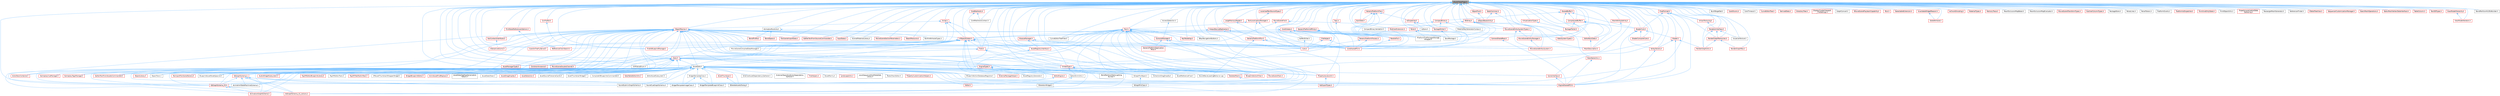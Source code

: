 digraph "EnumClassFlags.h"
{
 // INTERACTIVE_SVG=YES
 // LATEX_PDF_SIZE
  bgcolor="transparent";
  edge [fontname=Helvetica,fontsize=10,labelfontname=Helvetica,labelfontsize=10];
  node [fontname=Helvetica,fontsize=10,shape=box,height=0.2,width=0.4];
  Node1 [id="Node000001",label="EnumClassFlags.h",height=0.2,width=0.4,color="gray40", fillcolor="grey60", style="filled", fontcolor="black",tooltip=" "];
  Node1 -> Node2 [id="edge1_Node000001_Node000002",dir="back",color="steelblue1",style="solid",tooltip=" "];
  Node2 [id="Node000002",label="AccessDetection.h",height=0.2,width=0.4,color="grey40", fillcolor="white", style="filled",URL="$d3/db5/AccessDetection_8h.html",tooltip=" "];
  Node2 -> Node3 [id="edge2_Node000002_Node000003",dir="back",color="steelblue1",style="solid",tooltip=" "];
  Node3 [id="Node000003",label="IConsoleManager.h",height=0.2,width=0.4,color="red", fillcolor="#FFF0F0", style="filled",URL="$dd/d0d/IConsoleManager_8h.html",tooltip=" "];
  Node3 -> Node24 [id="edge3_Node000003_Node000024",dir="back",color="steelblue1",style="solid",tooltip=" "];
  Node24 [id="Node000024",label="BlueprintActionFilter.h",height=0.2,width=0.4,color="red", fillcolor="#FFF0F0", style="filled",URL="$d5/d2a/BlueprintActionFilter_8h.html",tooltip=" "];
  Node3 -> Node279 [id="edge4_Node000003_Node000279",dir="back",color="steelblue1",style="solid",tooltip=" "];
  Node279 [id="Node000279",label="Core.h",height=0.2,width=0.4,color="red", fillcolor="#FFF0F0", style="filled",URL="$d6/dd7/Core_8h.html",tooltip=" "];
  Node3 -> Node285 [id="edge5_Node000003_Node000285",dir="back",color="steelblue1",style="solid",tooltip=" "];
  Node285 [id="Node000285",label="CoreSharedPCH.h",height=0.2,width=0.4,color="red", fillcolor="#FFF0F0", style="filled",URL="$d8/de5/CoreSharedPCH_8h.html",tooltip=" "];
  Node3 -> Node626 [id="edge6_Node000003_Node000626",dir="back",color="steelblue1",style="solid",tooltip=" "];
  Node626 [id="Node000626",label="GenericPlatformApplication\lMisc.h",height=0.2,width=0.4,color="red", fillcolor="#FFF0F0", style="filled",URL="$d9/d09/GenericPlatformApplicationMisc_8h.html",tooltip=" "];
  Node1 -> Node323 [id="edge7_Node000001_Node000323",dir="back",color="steelblue1",style="solid",tooltip=" "];
  Node323 [id="Node000323",label="AnimationRuntime.h",height=0.2,width=0.4,color="grey40", fillcolor="white", style="filled",URL="$da/d93/AnimationRuntime_8h.html",tooltip=" "];
  Node323 -> Node324 [id="edge8_Node000323_Node000324",dir="back",color="steelblue1",style="solid",tooltip=" "];
  Node324 [id="Node000324",label="BlendProfile.h",height=0.2,width=0.4,color="red", fillcolor="#FFF0F0", style="filled",URL="$d6/d9c/BlendProfile_8h.html",tooltip=" "];
  Node323 -> Node344 [id="edge9_Node000323_Node000344",dir="back",color="steelblue1",style="solid",tooltip=" "];
  Node344 [id="Node000344",label="BlendSpace.h",height=0.2,width=0.4,color="red", fillcolor="#FFF0F0", style="filled",URL="$d7/d9b/BlendSpace_8h.html",tooltip=" "];
  Node323 -> Node348 [id="edge10_Node000323_Node000348",dir="back",color="steelblue1",style="solid",tooltip=" "];
  Node348 [id="Node000348",label="BuiltInAttributeTypes.h",height=0.2,width=0.4,color="grey40", fillcolor="white", style="filled",URL="$dc/dd0/BuiltInAttributeTypes_8h.html",tooltip=" "];
  Node1 -> Node3435 [id="edge11_Node000001_Node003435",dir="back",color="steelblue1",style="solid",tooltip=" "];
  Node3435 [id="Node003435",label="AssetData.h",height=0.2,width=0.4,color="grey40", fillcolor="white", style="filled",URL="$d9/d19/AssetData_8h.html",tooltip=" "];
  Node3435 -> Node2392 [id="edge12_Node003435_Node002392",dir="back",color="steelblue1",style="solid",tooltip=" "];
  Node2392 [id="Node002392",label="ActorDescContainer.h",height=0.2,width=0.4,color="red", fillcolor="#FFF0F0", style="filled",URL="$de/df0/ActorDescContainer_8h.html",tooltip=" "];
  Node3435 -> Node1584 [id="edge13_Node003435_Node001584",dir="back",color="steelblue1",style="solid",tooltip=" "];
  Node1584 [id="Node001584",label="AnimAssetFindReplace.h",height=0.2,width=0.4,color="red", fillcolor="#FFF0F0", style="filled",URL="$d2/d3f/AnimAssetFindReplace_8h.html",tooltip=" "];
  Node3435 -> Node3436 [id="edge14_Node003435_Node003436",dir="back",color="steelblue1",style="solid",tooltip=" "];
  Node3436 [id="Node003436",label="AnimationGraphSchema.h",height=0.2,width=0.4,color="red", fillcolor="#FFF0F0", style="filled",URL="$dc/d75/AnimationGraphSchema_8h.html",tooltip=" "];
  Node3435 -> Node3439 [id="edge15_Node003435_Node003439",dir="back",color="steelblue1",style="solid",tooltip=" "];
  Node3439 [id="Node003439",label="AnimationStateMachineSchema.h",height=0.2,width=0.4,color="grey40", fillcolor="white", style="filled",URL="$d7/d8c/AnimationStateMachineSchema_8h.html",tooltip=" "];
  Node3435 -> Node3092 [id="edge16_Node003435_Node003092",dir="back",color="steelblue1",style="solid",tooltip=" "];
  Node3092 [id="Node003092",label="AssetDataTagMapSerialization\lDetails.h",height=0.2,width=0.4,color="grey40", fillcolor="white", style="filled",URL="$d5/d67/AssetDataTagMapSerializationDetails_8h.html",tooltip=" "];
  Node3435 -> Node3440 [id="edge17_Node003435_Node003440",dir="back",color="steelblue1",style="solid",tooltip=" "];
  Node3440 [id="Node003440",label="AssetDataToken.h",height=0.2,width=0.4,color="grey40", fillcolor="white", style="filled",URL="$d2/da5/AssetDataToken_8h.html",tooltip=" "];
  Node3435 -> Node1395 [id="edge18_Node003435_Node001395",dir="back",color="steelblue1",style="solid",tooltip=" "];
  Node1395 [id="Node001395",label="AssetDragDropOp.h",height=0.2,width=0.4,color="red", fillcolor="#FFF0F0", style="filled",URL="$df/dda/AssetDragDropOp_8h.html",tooltip=" "];
  Node3435 -> Node3441 [id="edge19_Node003435_Node003441",dir="back",color="steelblue1",style="solid",tooltip=" "];
  Node3441 [id="Node003441",label="AssetReferenceFixer.h",height=0.2,width=0.4,color="grey40", fillcolor="white", style="filled",URL="$dd/da4/AssetReferenceFixer_8h.html",tooltip=" "];
  Node3435 -> Node3442 [id="edge20_Node003435_Node003442",dir="back",color="steelblue1",style="solid",tooltip=" "];
  Node3442 [id="Node003442",label="AssetRegistryGenerator.h",height=0.2,width=0.4,color="grey40", fillcolor="white", style="filled",URL="$df/dd1/AssetRegistryGenerator_8h.html",tooltip=" "];
  Node3435 -> Node3443 [id="edge21_Node003435_Node003443",dir="back",color="steelblue1",style="solid",tooltip=" "];
  Node3443 [id="Node003443",label="AssetSelection.h",height=0.2,width=0.4,color="red", fillcolor="#FFF0F0", style="filled",URL="$d2/d2c/AssetSelection_8h.html",tooltip=" "];
  Node3435 -> Node2010 [id="edge22_Node003435_Node002010",dir="back",color="steelblue1",style="solid",tooltip=" "];
  Node2010 [id="Node002010",label="AssetSourceFilenameCache.h",height=0.2,width=0.4,color="grey40", fillcolor="white", style="filled",URL="$dd/d16/AssetSourceFilenameCache_8h.html",tooltip=" "];
  Node3435 -> Node1555 [id="edge23_Node003435_Node001555",dir="back",color="steelblue1",style="solid",tooltip=" "];
  Node1555 [id="Node001555",label="AssetThumbnail.h",height=0.2,width=0.4,color="red", fillcolor="#FFF0F0", style="filled",URL="$d7/d61/AssetThumbnail_8h.html",tooltip=" "];
  Node1555 -> Node1471 [id="edge24_Node001555_Node001471",dir="back",color="steelblue1",style="solid",tooltip=" "];
  Node1471 [id="Node001471",label="SDeleteAssetsDialog.h",height=0.2,width=0.4,color="grey40", fillcolor="white", style="filled",URL="$d7/d0d/SDeleteAssetsDialog_8h.html",tooltip=" "];
  Node3435 -> Node3444 [id="edge25_Node003435_Node003444",dir="back",color="steelblue1",style="solid",tooltip=" "];
  Node3444 [id="Node003444",label="AssetThumbnailWidget.h",height=0.2,width=0.4,color="grey40", fillcolor="white", style="filled",URL="$d8/d2a/AssetThumbnailWidget_8h.html",tooltip=" "];
  Node3435 -> Node3445 [id="edge26_Node003435_Node003445",dir="back",color="steelblue1",style="solid",tooltip=" "];
  Node3445 [id="Node003445",label="AudioWidgetSubsystem.h",height=0.2,width=0.4,color="red", fillcolor="#FFF0F0", style="filled",URL="$de/d1b/AudioWidgetSubsystem_8h.html",tooltip=" "];
  Node3435 -> Node3446 [id="edge27_Node003435_Node003446",dir="back",color="steelblue1",style="solid",tooltip=" "];
  Node3446 [id="Node003446",label="BlueprintActionDatabaseRegistrar.h",height=0.2,width=0.4,color="grey40", fillcolor="white", style="filled",URL="$d5/d5d/BlueprintActionDatabaseRegistrar_8h.html",tooltip=" "];
  Node3435 -> Node31 [id="edge28_Node003435_Node000031",dir="back",color="steelblue1",style="solid",tooltip=" "];
  Node31 [id="Node000031",label="BlueprintAssetNodeSpawner.h",height=0.2,width=0.4,color="grey40", fillcolor="white", style="filled",URL="$d2/d56/BlueprintAssetNodeSpawner_8h.html",tooltip=" "];
  Node3435 -> Node1397 [id="edge29_Node003435_Node001397",dir="back",color="steelblue1",style="solid",tooltip=" "];
  Node1397 [id="Node001397",label="CollectionDragDropOp.h",height=0.2,width=0.4,color="grey40", fillcolor="white", style="filled",URL="$d6/d23/CollectionDragDropOp_8h.html",tooltip=" "];
  Node3435 -> Node3447 [id="edge30_Node003435_Node003447",dir="back",color="steelblue1",style="solid",tooltip=" "];
  Node3447 [id="Node003447",label="CompileAllBlueprintsCommandlet.h",height=0.2,width=0.4,color="grey40", fillcolor="white", style="filled",URL="$d4/d7d/CompileAllBlueprintsCommandlet_8h.html",tooltip=" "];
  Node3435 -> Node1780 [id="edge31_Node003435_Node001780",dir="back",color="steelblue1",style="solid",tooltip=" "];
  Node1780 [id="Node001780",label="DataTableEditorUtils.h",height=0.2,width=0.4,color="red", fillcolor="#FFF0F0", style="filled",URL="$d6/d6f/DataTableEditorUtils_8h.html",tooltip=" "];
  Node3435 -> Node3448 [id="edge32_Node003435_Node003448",dir="back",color="steelblue1",style="solid",tooltip=" "];
  Node3448 [id="Node003448",label="EdGraphSchema.h",height=0.2,width=0.4,color="red", fillcolor="#FFF0F0", style="filled",URL="$d2/dce/EdGraphSchema_8h.html",tooltip=" "];
  Node3448 -> Node3436 [id="edge33_Node003448_Node003436",dir="back",color="steelblue1",style="solid",tooltip=" "];
  Node3448 -> Node3439 [id="edge34_Node003448_Node003439",dir="back",color="steelblue1",style="solid",tooltip=" "];
  Node3448 -> Node3455 [id="edge35_Node003448_Node003455",dir="back",color="steelblue1",style="solid",tooltip=" "];
  Node3455 [id="Node003455",label="EdGraphSchema_K2.h",height=0.2,width=0.4,color="red", fillcolor="#FFF0F0", style="filled",URL="$d0/dcf/EdGraphSchema__K2_8h.html",tooltip=" "];
  Node3455 -> Node3436 [id="edge36_Node003455_Node003436",dir="back",color="steelblue1",style="solid",tooltip=" "];
  Node3455 -> Node3458 [id="edge37_Node003455_Node003458",dir="back",color="steelblue1",style="solid",tooltip=" "];
  Node3458 [id="Node003458",label="EdGraphSchema_K2_Actions.h",height=0.2,width=0.4,color="red", fillcolor="#FFF0F0", style="filled",URL="$d8/d9c/EdGraphSchema__K2__Actions_8h.html",tooltip=" "];
  Node3448 -> Node3458 [id="edge38_Node003448_Node003458",dir="back",color="steelblue1",style="solid",tooltip=" "];
  Node3448 -> Node17 [id="edge39_Node003448_Node000017",dir="back",color="steelblue1",style="solid",tooltip=" "];
  Node17 [id="Node000017",label="EngineSharedPCH.h",height=0.2,width=0.4,color="red", fillcolor="#FFF0F0", style="filled",URL="$dc/dbb/EngineSharedPCH_8h.html",tooltip=" "];
  Node3448 -> Node3469 [id="edge40_Node003448_Node003469",dir="back",color="steelblue1",style="solid",tooltip=" "];
  Node3469 [id="Node003469",label="SoundCueGraphSchema.h",height=0.2,width=0.4,color="grey40", fillcolor="white", style="filled",URL="$d7/d4a/SoundCueGraphSchema_8h.html",tooltip=" "];
  Node3448 -> Node1438 [id="edge41_Node003448_Node001438",dir="back",color="steelblue1",style="solid",tooltip=" "];
  Node1438 [id="Node001438",label="SoundSubmixGraphSchema.h",height=0.2,width=0.4,color="grey40", fillcolor="white", style="filled",URL="$dc/ddf/SoundSubmixGraphSchema_8h.html",tooltip=" "];
  Node3435 -> Node3455 [id="edge42_Node003435_Node003455",dir="back",color="steelblue1",style="solid",tooltip=" "];
  Node3435 -> Node361 [id="edge43_Node003435_Node000361",dir="back",color="steelblue1",style="solid",tooltip=" "];
  Node361 [id="Node000361",label="Editor.h",height=0.2,width=0.4,color="red", fillcolor="#FFF0F0", style="filled",URL="$de/d6e/Editor_8h.html",tooltip=" "];
  Node3435 -> Node3470 [id="edge44_Node003435_Node003470",dir="back",color="steelblue1",style="solid",tooltip=" "];
  Node3470 [id="Node003470",label="EditorAnimUtils.h",height=0.2,width=0.4,color="grey40", fillcolor="white", style="filled",URL="$d1/dd4/EditorAnimUtils_8h.html",tooltip=" "];
  Node3470 -> Node400 [id="edge45_Node003470_Node000400",dir="back",color="steelblue1",style="solid",tooltip=" "];
  Node400 [id="Node000400",label="SSkeletonWidget.h",height=0.2,width=0.4,color="grey40", fillcolor="white", style="filled",URL="$dd/da7/SSkeletonWidget_8h.html",tooltip=" "];
  Node3435 -> Node3471 [id="edge46_Node003435_Node003471",dir="back",color="steelblue1",style="solid",tooltip=" "];
  Node3471 [id="Node003471",label="EditorAssetSubsystem.h",height=0.2,width=0.4,color="grey40", fillcolor="white", style="filled",URL="$df/d69/EditorAssetSubsystem_8h.html",tooltip=" "];
  Node3435 -> Node358 [id="edge47_Node003435_Node000358",dir="back",color="steelblue1",style="solid",tooltip=" "];
  Node358 [id="Node000358",label="EditorEngine.h",height=0.2,width=0.4,color="red", fillcolor="#FFF0F0", style="filled",URL="$da/d0c/EditorEngine_8h.html",tooltip=" "];
  Node358 -> Node361 [id="edge48_Node000358_Node000361",dir="back",color="steelblue1",style="solid",tooltip=" "];
  Node3435 -> Node17 [id="edge49_Node003435_Node000017",dir="back",color="steelblue1",style="solid",tooltip=" "];
  Node3435 -> Node2899 [id="edge50_Node003435_Node002899",dir="back",color="steelblue1",style="solid",tooltip=" "];
  Node2899 [id="Node002899",label="ExternalAssetDependencyGatherer.h",height=0.2,width=0.4,color="grey40", fillcolor="white", style="filled",URL="$da/dbe/ExternalAssetDependencyGatherer_8h.html",tooltip=" "];
  Node3435 -> Node2900 [id="edge51_Node003435_Node002900",dir="back",color="steelblue1",style="solid",tooltip=" "];
  Node2900 [id="Node002900",label="ExternalObjectAndActorDependency\lGatherer.h",height=0.2,width=0.4,color="grey40", fillcolor="white", style="filled",URL="$d3/d4e/ExternalObjectAndActorDependencyGatherer_8h.html",tooltip=" "];
  Node3435 -> Node1982 [id="edge52_Node003435_Node001982",dir="back",color="steelblue1",style="solid",tooltip=" "];
  Node1982 [id="Node001982",label="ExternalPackageHelper.h",height=0.2,width=0.4,color="red", fillcolor="#FFF0F0", style="filled",URL="$d3/d2f/ExternalPackageHelper_8h.html",tooltip=" "];
  Node3435 -> Node3472 [id="edge53_Node003435_Node003472",dir="back",color="steelblue1",style="solid",tooltip=" "];
  Node3472 [id="Node003472",label="FileHelpers.h",height=0.2,width=0.4,color="red", fillcolor="#FFF0F0", style="filled",URL="$d9/d82/FileHelpers_8h.html",tooltip=" "];
  Node3435 -> Node708 [id="edge54_Node003435_Node000708",dir="back",color="steelblue1",style="solid",tooltip=" "];
  Node708 [id="Node000708",label="GameplayCueManager.h",height=0.2,width=0.4,color="red", fillcolor="#FFF0F0", style="filled",URL="$d7/d4e/GameplayCueManager_8h.html",tooltip=" "];
  Node3435 -> Node3474 [id="edge55_Node003435_Node003474",dir="back",color="steelblue1",style="solid",tooltip=" "];
  Node3474 [id="Node003474",label="GameplayTagsManager.h",height=0.2,width=0.4,color="red", fillcolor="#FFF0F0", style="filled",URL="$d5/dc9/GameplayTagsManager_8h.html",tooltip=" "];
  Node3435 -> Node3490 [id="edge56_Node003435_Node003490",dir="back",color="steelblue1",style="solid",tooltip=" "];
  Node3490 [id="Node003490",label="GatherTextFromAssetsCommandlet.h",height=0.2,width=0.4,color="red", fillcolor="#FFF0F0", style="filled",URL="$df/da5/GatherTextFromAssetsCommandlet_8h.html",tooltip=" "];
  Node3435 -> Node3491 [id="edge57_Node003435_Node003491",dir="back",color="steelblue1",style="solid",tooltip=" "];
  Node3491 [id="Node003491",label="IAssetFamily.h",height=0.2,width=0.4,color="grey40", fillcolor="white", style="filled",URL="$d5/d12/IAssetFamily_8h.html",tooltip=" "];
  Node3435 -> Node515 [id="edge58_Node003435_Node000515",dir="back",color="steelblue1",style="solid",tooltip=" "];
  Node515 [id="Node000515",label="LandscapeUtils.h",height=0.2,width=0.4,color="red", fillcolor="#FFF0F0", style="filled",URL="$d0/dc0/LandscapeUtils_8h.html",tooltip=" "];
  Node3435 -> Node3492 [id="edge59_Node003435_Node003492",dir="back",color="steelblue1",style="solid",tooltip=" "];
  Node3492 [id="Node003492",label="LevelSequenceShotMetaData\lLibrary.h",height=0.2,width=0.4,color="grey40", fillcolor="white", style="filled",URL="$d2/d37/LevelSequenceShotMetaDataLibrary_8h.html",tooltip=" "];
  Node3435 -> Node1284 [id="edge60_Node003435_Node001284",dir="back",color="steelblue1",style="solid",tooltip=" "];
  Node1284 [id="Node001284",label="MediaTrackEditor.h",height=0.2,width=0.4,color="grey40", fillcolor="white", style="filled",URL="$d0/d41/MediaTrackEditor_8h.html",tooltip=" "];
  Node3435 -> Node3493 [id="edge61_Node003435_Node003493",dir="back",color="steelblue1",style="solid",tooltip=" "];
  Node3493 [id="Node003493",label="NoExportTypes.h",height=0.2,width=0.4,color="red", fillcolor="#FFF0F0", style="filled",URL="$d3/d21/NoExportTypes_8h.html",tooltip=" "];
  Node3435 -> Node3566 [id="edge62_Node003435_Node003566",dir="back",color="steelblue1",style="solid",tooltip=" "];
  Node3566 [id="Node003566",label="ObjectLibrary.h",height=0.2,width=0.4,color="red", fillcolor="#FFF0F0", style="filled",URL="$d8/de1/ObjectLibrary_8h.html",tooltip=" "];
  Node3435 -> Node3567 [id="edge63_Node003435_Node003567",dir="back",color="steelblue1",style="solid",tooltip=" "];
  Node3567 [id="Node003567",label="ObjectTools.h",height=0.2,width=0.4,color="grey40", fillcolor="white", style="filled",URL="$d3/d71/ObjectTools_8h.html",tooltip=" "];
  Node3435 -> Node1452 [id="edge64_Node003435_Node001452",dir="back",color="steelblue1",style="solid",tooltip=" "];
  Node1452 [id="Node001452",label="PropertyCustomizationHelpers.h",height=0.2,width=0.4,color="red", fillcolor="#FFF0F0", style="filled",URL="$d7/dd0/PropertyCustomizationHelpers_8h.html",tooltip=" "];
  Node3435 -> Node3568 [id="edge65_Node003435_Node003568",dir="back",color="steelblue1",style="solid",tooltip=" "];
  Node3568 [id="Node003568",label="ReimportFbxSceneFactory.h",height=0.2,width=0.4,color="red", fillcolor="#FFF0F0", style="filled",URL="$dc/d5f/ReimportFbxSceneFactory_8h.html",tooltip=" "];
  Node3435 -> Node768 [id="edge66_Node003435_Node000768",dir="back",color="steelblue1",style="solid",tooltip=" "];
  Node768 [id="Node000768",label="RigVMEditorBlueprintLibrary.h",height=0.2,width=0.4,color="red", fillcolor="#FFF0F0", style="filled",URL="$d9/d31/RigVMEditorBlueprintLibrary_8h.html",tooltip=" "];
  Node3435 -> Node789 [id="edge67_Node003435_Node000789",dir="back",color="steelblue1",style="solid",tooltip=" "];
  Node789 [id="Node000789",label="RigVMEditorTools.h",height=0.2,width=0.4,color="grey40", fillcolor="white", style="filled",URL="$d5/ddd/RigVMEditorTools_8h.html",tooltip=" "];
  Node3435 -> Node788 [id="edge68_Node003435_Node000788",dir="back",color="steelblue1",style="solid",tooltip=" "];
  Node788 [id="Node000788",label="RigVMTreeToolkitTask.h",height=0.2,width=0.4,color="red", fillcolor="#FFF0F0", style="filled",URL="$d1/dd5/RigVMTreeToolkitTask_8h.html",tooltip=" "];
  Node3435 -> Node1471 [id="edge69_Node003435_Node001471",dir="back",color="steelblue1",style="solid",tooltip=" "];
  Node3435 -> Node1446 [id="edge70_Node003435_Node001446",dir="back",color="steelblue1",style="solid",tooltip=" "];
  Node1446 [id="Node001446",label="SGraphPinClass.h",height=0.2,width=0.4,color="grey40", fillcolor="white", style="filled",URL="$df/d8d/SGraphPinClass_8h.html",tooltip=" "];
  Node3435 -> Node1445 [id="edge71_Node003435_Node001445",dir="back",color="steelblue1",style="solid",tooltip=" "];
  Node1445 [id="Node001445",label="SGraphPinObject.h",height=0.2,width=0.4,color="grey40", fillcolor="white", style="filled",URL="$da/dd6/SGraphPinObject_8h.html",tooltip=" "];
  Node1445 -> Node1446 [id="edge72_Node001445_Node001446",dir="back",color="steelblue1",style="solid",tooltip=" "];
  Node3435 -> Node400 [id="edge73_Node003435_Node000400",dir="back",color="steelblue1",style="solid",tooltip=" "];
  Node3435 -> Node3469 [id="edge74_Node003435_Node003469",dir="back",color="steelblue1",style="solid",tooltip=" "];
  Node3435 -> Node1438 [id="edge75_Node003435_Node001438",dir="back",color="steelblue1",style="solid",tooltip=" "];
  Node3435 -> Node3177 [id="edge76_Node003435_Node003177",dir="back",color="steelblue1",style="solid",tooltip=" "];
  Node3177 [id="Node003177",label="SoundWaveLoadingBehavior.cpp",height=0.2,width=0.4,color="grey40", fillcolor="white", style="filled",URL="$d7/d95/SoundWaveLoadingBehavior_8cpp.html",tooltip=" "];
  Node3435 -> Node3569 [id="edge77_Node003435_Node003569",dir="back",color="steelblue1",style="solid",tooltip=" "];
  Node3569 [id="Node003569",label="VPAssetThumbnailWrapperWidget.h",height=0.2,width=0.4,color="grey40", fillcolor="white", style="filled",URL="$d8/da8/VPAssetThumbnailWrapperWidget_8h.html",tooltip=" "];
  Node3435 -> Node198 [id="edge78_Node003435_Node000198",dir="back",color="steelblue1",style="solid",tooltip=" "];
  Node198 [id="Node000198",label="WidgetBlueprintEditor.h",height=0.2,width=0.4,color="red", fillcolor="#FFF0F0", style="filled",URL="$d6/d04/WidgetBlueprintEditor_8h.html",tooltip=" "];
  Node3435 -> Node1827 [id="edge79_Node003435_Node001827",dir="back",color="steelblue1",style="solid",tooltip=" "];
  Node1827 [id="Node001827",label="WidgetTemplateBlueprintClass.h",height=0.2,width=0.4,color="grey40", fillcolor="white", style="filled",URL="$d4/d8e/WidgetTemplateBlueprintClass_8h.html",tooltip=" "];
  Node3435 -> Node1826 [id="edge80_Node003435_Node001826",dir="back",color="steelblue1",style="solid",tooltip=" "];
  Node1826 [id="Node001826",label="WidgetTemplateClass.h",height=0.2,width=0.4,color="grey40", fillcolor="white", style="filled",URL="$df/da5/WidgetTemplateClass_8h.html",tooltip=" "];
  Node1826 -> Node1827 [id="edge81_Node001826_Node001827",dir="back",color="steelblue1",style="solid",tooltip=" "];
  Node1826 -> Node1828 [id="edge82_Node001826_Node001828",dir="back",color="steelblue1",style="solid",tooltip=" "];
  Node1828 [id="Node001828",label="WidgetTemplateImageClass.h",height=0.2,width=0.4,color="grey40", fillcolor="white", style="filled",URL="$d1/d00/WidgetTemplateImageClass_8h.html",tooltip=" "];
  Node3435 -> Node1828 [id="edge83_Node003435_Node001828",dir="back",color="steelblue1",style="solid",tooltip=" "];
  Node1 -> Node3570 [id="edge84_Node000001_Node003570",dir="back",color="steelblue1",style="solid",tooltip=" "];
  Node3570 [id="Node003570",label="AssetManagerTypes.h",height=0.2,width=0.4,color="red", fillcolor="#FFF0F0", style="filled",URL="$d6/d98/AssetManagerTypes_8h.html",tooltip=" "];
  Node1 -> Node3574 [id="edge85_Node000001_Node003574",dir="back",color="steelblue1",style="solid",tooltip=" "];
  Node3574 [id="Node003574",label="AssetRegistryInterface.h",height=0.2,width=0.4,color="red", fillcolor="#FFF0F0", style="filled",URL="$d5/d26/AssetRegistryInterface_8h.html",tooltip=" "];
  Node3574 -> Node3442 [id="edge86_Node003574_Node003442",dir="back",color="steelblue1",style="solid",tooltip=" "];
  Node1 -> Node3576 [id="edge87_Node000001_Node003576",dir="back",color="steelblue1",style="solid",tooltip=" "];
  Node3576 [id="Node003576",label="BitArray.h",height=0.2,width=0.4,color="red", fillcolor="#FFF0F0", style="filled",URL="$d1/de4/BitArray_8h.html",tooltip=" "];
  Node3576 -> Node279 [id="edge88_Node003576_Node000279",dir="back",color="steelblue1",style="solid",tooltip=" "];
  Node3576 -> Node285 [id="edge89_Node003576_Node000285",dir="back",color="steelblue1",style="solid",tooltip=" "];
  Node3576 -> Node1263 [id="edge90_Node003576_Node001263",dir="back",color="steelblue1",style="solid",tooltip=" "];
  Node1263 [id="Node001263",label="IOutlinerExtension.h",height=0.2,width=0.4,color="red", fillcolor="#FFF0F0", style="filled",URL="$db/d1a/IOutlinerExtension_8h.html",tooltip=" "];
  Node3576 -> Node3978 [id="edge91_Node003576_Node003978",dir="back",color="steelblue1",style="solid",tooltip=" "];
  Node3978 [id="Node003978",label="MeshDescription.h",height=0.2,width=0.4,color="red", fillcolor="#FFF0F0", style="filled",URL="$d5/d91/MeshDescription_8h.html",tooltip=" "];
  Node3576 -> Node3244 [id="edge92_Node003576_Node003244",dir="back",color="steelblue1",style="solid",tooltip=" "];
  Node3244 [id="Node003244",label="MovieSceneEntityManager.h",height=0.2,width=0.4,color="red", fillcolor="#FFF0F0", style="filled",URL="$d5/d5b/MovieSceneEntityManager_8h.html",tooltip=" "];
  Node3244 -> Node3313 [id="edge93_Node003244_Node003313",dir="back",color="steelblue1",style="solid",tooltip=" "];
  Node3313 [id="Node003313",label="MovieSceneEntitySystem.h",height=0.2,width=0.4,color="red", fillcolor="#FFF0F0", style="filled",URL="$dd/d4b/MovieSceneEntitySystem_8h.html",tooltip=" "];
  Node3576 -> Node7379 [id="edge94_Node003576_Node007379",dir="back",color="steelblue1",style="solid",tooltip=" "];
  Node7379 [id="Node007379",label="MovieSceneEntitySystemTypes.h",height=0.2,width=0.4,color="red", fillcolor="#FFF0F0", style="filled",URL="$da/d32/MovieSceneEntitySystemTypes_8h.html",tooltip=" "];
  Node7379 -> Node3244 [id="edge95_Node007379_Node003244",dir="back",color="steelblue1",style="solid",tooltip=" "];
  Node7379 -> Node3313 [id="edge96_Node007379_Node003313",dir="back",color="steelblue1",style="solid",tooltip=" "];
  Node1 -> Node24 [id="edge97_Node000001_Node000024",dir="back",color="steelblue1",style="solid",tooltip=" "];
  Node1 -> Node8165 [id="edge98_Node000001_Node008165",dir="back",color="steelblue1",style="solid",tooltip=" "];
  Node8165 [id="Node008165",label="BufferWriter.h",height=0.2,width=0.4,color="grey40", fillcolor="white", style="filled",URL="$de/d1c/BufferWriter_8h.html",tooltip=" "];
  Node8165 -> Node279 [id="edge99_Node008165_Node000279",dir="back",color="steelblue1",style="solid",tooltip=" "];
  Node1 -> Node8166 [id="edge100_Node000001_Node008166",dir="back",color="steelblue1",style="solid",tooltip=" "];
  Node8166 [id="Node008166",label="BuildTargetSet.h",height=0.2,width=0.4,color="grey40", fillcolor="white", style="filled",URL="$da/d9e/BuildTargetSet_8h.html",tooltip=" "];
  Node1 -> Node4224 [id="edge101_Node000001_Node004224",dir="back",color="steelblue1",style="solid",tooltip=" "];
  Node4224 [id="Node004224",label="BulkData.h",height=0.2,width=0.4,color="red", fillcolor="#FFF0F0", style="filled",URL="$d4/d8e/BulkData_8h.html",tooltip=" "];
  Node1 -> Node4248 [id="edge102_Node000001_Node004248",dir="back",color="steelblue1",style="solid",tooltip=" "];
  Node4248 [id="Node004248",label="CameraShakeBase.h",height=0.2,width=0.4,color="red", fillcolor="#FFF0F0", style="filled",URL="$d5/d08/CameraShakeBase_8h.html",tooltip=" "];
  Node4248 -> Node17 [id="edge103_Node004248_Node000017",dir="back",color="steelblue1",style="solid",tooltip=" "];
  Node1 -> Node5384 [id="edge104_Node000001_Node005384",dir="back",color="steelblue1",style="solid",tooltip=" "];
  Node5384 [id="Node005384",label="Class.h",height=0.2,width=0.4,color="red", fillcolor="#FFF0F0", style="filled",URL="$d4/d05/Class_8h.html",tooltip=" "];
  Node5384 -> Node3435 [id="edge105_Node005384_Node003435",dir="back",color="steelblue1",style="solid",tooltip=" "];
  Node5384 -> Node3570 [id="edge106_Node005384_Node003570",dir="back",color="steelblue1",style="solid",tooltip=" "];
  Node5384 -> Node3445 [id="edge107_Node005384_Node003445",dir="back",color="steelblue1",style="solid",tooltip=" "];
  Node5384 -> Node3446 [id="edge108_Node005384_Node003446",dir="back",color="steelblue1",style="solid",tooltip=" "];
  Node5384 -> Node24 [id="edge109_Node005384_Node000024",dir="back",color="steelblue1",style="solid",tooltip=" "];
  Node5384 -> Node31 [id="edge110_Node005384_Node000031",dir="back",color="steelblue1",style="solid",tooltip=" "];
  Node5384 -> Node3113 [id="edge111_Node005384_Node003113",dir="back",color="steelblue1",style="solid",tooltip=" "];
  Node3113 [id="Node003113",label="ConstraintInstance.h",height=0.2,width=0.4,color="red", fillcolor="#FFF0F0", style="filled",URL="$d9/db0/ConstraintInstance_8h.html",tooltip=" "];
  Node5384 -> Node3455 [id="edge112_Node005384_Node003455",dir="back",color="steelblue1",style="solid",tooltip=" "];
  Node5384 -> Node3458 [id="edge113_Node005384_Node003458",dir="back",color="steelblue1",style="solid",tooltip=" "];
  Node5384 -> Node5892 [id="edge114_Node005384_Node005892",dir="back",color="steelblue1",style="solid",tooltip=" "];
  Node5892 [id="Node005892",label="EngineTypes.h",height=0.2,width=0.4,color="red", fillcolor="#FFF0F0", style="filled",URL="$df/dcf/EngineTypes_8h.html",tooltip=" "];
  Node5892 -> Node358 [id="edge115_Node005892_Node000358",dir="back",color="steelblue1",style="solid",tooltip=" "];
  Node5892 -> Node17 [id="edge116_Node005892_Node000017",dir="back",color="steelblue1",style="solid",tooltip=" "];
  Node5892 -> Node5360 [id="edge117_Node005892_Node005360",dir="back",color="steelblue1",style="solid",tooltip=" "];
  Node5360 [id="Node005360",label="SceneInterface.h",height=0.2,width=0.4,color="red", fillcolor="#FFF0F0", style="filled",URL="$d1/d9a/SceneInterface_8h.html",tooltip=" "];
  Node5360 -> Node17 [id="edge118_Node005360_Node000017",dir="back",color="steelblue1",style="solid",tooltip=" "];
  Node5892 -> Node3024 [id="edge119_Node005892_Node003024",dir="back",color="steelblue1",style="solid",tooltip=" "];
  Node3024 [id="Node003024",label="SkeletalMesh.h",height=0.2,width=0.4,color="red", fillcolor="#FFF0F0", style="filled",URL="$d6/de7/SkeletalMesh_8h.html",tooltip=" "];
  Node3024 -> Node17 [id="edge120_Node003024_Node000017",dir="back",color="steelblue1",style="solid",tooltip=" "];
  Node5892 -> Node410 [id="edge121_Node005892_Node000410",dir="back",color="steelblue1",style="solid",tooltip=" "];
  Node410 [id="Node000410",label="WorldPartitionStaticLighting\lBuilder.h",height=0.2,width=0.4,color="grey40", fillcolor="white", style="filled",URL="$d7/dfd/WorldPartitionStaticLightingBuilder_8h.html",tooltip=" "];
  Node5384 -> Node5733 [id="edge122_Node005384_Node005733",dir="back",color="steelblue1",style="solid",tooltip=" "];
  Node5733 [id="Node005733",label="MovieSceneDoubleChannel.h",height=0.2,width=0.4,color="red", fillcolor="#FFF0F0", style="filled",URL="$d3/d7d/MovieSceneDoubleChannel_8h.html",tooltip=" "];
  Node5384 -> Node5412 [id="edge123_Node005384_Node005412",dir="back",color="steelblue1",style="solid",tooltip=" "];
  Node5412 [id="Node005412",label="UnrealType.h",height=0.2,width=0.4,color="red", fillcolor="#FFF0F0", style="filled",URL="$d6/d2f/UnrealType_8h.html",tooltip=" "];
  Node5412 -> Node24 [id="edge124_Node005412_Node000024",dir="back",color="steelblue1",style="solid",tooltip=" "];
  Node5412 -> Node3458 [id="edge125_Node005412_Node003458",dir="back",color="steelblue1",style="solid",tooltip=" "];
  Node5412 -> Node3470 [id="edge126_Node005412_Node003470",dir="back",color="steelblue1",style="solid",tooltip=" "];
  Node5412 -> Node5747 [id="edge127_Node005412_Node005747",dir="back",color="steelblue1",style="solid",tooltip=" "];
  Node5747 [id="Node005747",label="MovieSceneTrack.h",height=0.2,width=0.4,color="red", fillcolor="#FFF0F0", style="filled",URL="$d6/db2/MovieSceneTrack_8h.html",tooltip=" "];
  Node5412 -> Node5774 [id="edge128_Node005412_Node005774",dir="back",color="steelblue1",style="solid",tooltip=" "];
  Node5774 [id="Node005774",label="PropertyAccessUtil.h",height=0.2,width=0.4,color="red", fillcolor="#FFF0F0", style="filled",URL="$dd/d5d/PropertyAccessUtil_8h.html",tooltip=" "];
  Node5774 -> Node3493 [id="edge129_Node005774_Node003493",dir="back",color="steelblue1",style="solid",tooltip=" "];
  Node5384 -> Node6249 [id="edge130_Node005384_Node006249",dir="back",color="steelblue1",style="solid",tooltip=" "];
  Node6249 [id="Node006249",label="VVMVerseEnum.h",height=0.2,width=0.4,color="grey40", fillcolor="white", style="filled",URL="$d6/dd2/VVMVerseEnum_8h.html",tooltip=" "];
  Node1 -> Node8167 [id="edge131_Node000001_Node008167",dir="back",color="steelblue1",style="solid",tooltip=" "];
  Node8167 [id="Node008167",label="CompactBinary.h",height=0.2,width=0.4,color="red", fillcolor="#FFF0F0", style="filled",URL="$da/d73/CompactBinary_8h.html",tooltip=" "];
  Node8167 -> Node8171 [id="edge132_Node008167_Node008171",dir="back",color="steelblue1",style="solid",tooltip=" "];
  Node8171 [id="Node008171",label="CompactBinaryValidation.h",height=0.2,width=0.4,color="grey40", fillcolor="white", style="filled",URL="$d8/d9c/CompactBinaryValidation_8h.html",tooltip=" "];
  Node8167 -> Node8174 [id="edge133_Node008167_Node008174",dir="back",color="steelblue1",style="solid",tooltip=" "];
  Node8174 [id="Node008174",label="MaterialKeyGeneratorContext.h",height=0.2,width=0.4,color="grey40", fillcolor="white", style="filled",URL="$d5/d37/MaterialKeyGeneratorContext_8h.html",tooltip=" "];
  Node8167 -> Node1998 [id="edge134_Node008167_Node001998",dir="back",color="steelblue1",style="solid",tooltip=" "];
  Node1998 [id="Node001998",label="PackageWriter.h",height=0.2,width=0.4,color="red", fillcolor="#FFF0F0", style="filled",URL="$d4/d04/PackageWriter_8h.html",tooltip=" "];
  Node1998 -> Node2003 [id="edge135_Node001998_Node002003",dir="back",color="steelblue1",style="solid",tooltip=" "];
  Node2003 [id="Node002003",label="SavePackage.h",height=0.2,width=0.4,color="grey40", fillcolor="white", style="filled",URL="$d7/d0a/SavePackage_8h.html",tooltip=" "];
  Node1 -> Node8171 [id="edge136_Node000001_Node008171",dir="back",color="steelblue1",style="solid",tooltip=" "];
  Node1 -> Node8178 [id="edge137_Node000001_Node008178",dir="back",color="steelblue1",style="solid",tooltip=" "];
  Node8178 [id="Node008178",label="CompressedBuffer.h",height=0.2,width=0.4,color="red", fillcolor="#FFF0F0", style="filled",URL="$dd/d04/CompressedBuffer_8h.html",tooltip=" "];
  Node8178 -> Node7533 [id="edge138_Node008178_Node007533",dir="back",color="steelblue1",style="solid",tooltip=" "];
  Node7533 [id="Node007533",label="EditorBulkData.h",height=0.2,width=0.4,color="red", fillcolor="#FFF0F0", style="filled",URL="$d1/d85/EditorBulkData_8h.html",tooltip=" "];
  Node7533 -> Node3978 [id="edge139_Node007533_Node003978",dir="back",color="steelblue1",style="solid",tooltip=" "];
  Node8178 -> Node7950 [id="edge140_Node008178_Node007950",dir="back",color="steelblue1",style="solid",tooltip=" "];
  Node7950 [id="Node007950",label="PackageTrailer.h",height=0.2,width=0.4,color="red", fillcolor="#FFF0F0", style="filled",URL="$d5/d12/PackageTrailer_8h.html",tooltip=" "];
  Node8178 -> Node2190 [id="edge141_Node008178_Node002190",dir="back",color="steelblue1",style="solid",tooltip=" "];
  Node2190 [id="Node002190",label="ShaderCore.h",height=0.2,width=0.4,color="red", fillcolor="#FFF0F0", style="filled",URL="$d2/dc9/ShaderCore_8h.html",tooltip=" "];
  Node2190 -> Node17 [id="edge142_Node002190_Node000017",dir="back",color="steelblue1",style="solid",tooltip=" "];
  Node2190 -> Node2194 [id="edge143_Node002190_Node002194",dir="back",color="steelblue1",style="solid",tooltip=" "];
  Node2194 [id="Node002194",label="Shader.h",height=0.2,width=0.4,color="red", fillcolor="#FFF0F0", style="filled",URL="$d2/dac/Shader_8h.html",tooltip=" "];
  Node2194 -> Node17 [id="edge144_Node002194_Node000017",dir="back",color="steelblue1",style="solid",tooltip=" "];
  Node2194 -> Node533 [id="edge145_Node002194_Node000533",dir="back",color="steelblue1",style="solid",tooltip=" "];
  Node533 [id="Node000533",label="RenderGraphUtils.h",height=0.2,width=0.4,color="red", fillcolor="#FFF0F0", style="filled",URL="$d6/d45/RenderGraphUtils_8h.html",tooltip=" "];
  Node2194 -> Node2371 [id="edge146_Node002194_Node002371",dir="back",color="steelblue1",style="solid",tooltip=" "];
  Node2371 [id="Node002371",label="VertexFactory.h",height=0.2,width=0.4,color="red", fillcolor="#FFF0F0", style="filled",URL="$d8/dc4/VertexFactory_8h.html",tooltip=" "];
  Node2371 -> Node17 [id="edge147_Node002371_Node000017",dir="back",color="steelblue1",style="solid",tooltip=" "];
  Node2190 -> Node2374 [id="edge148_Node002190_Node002374",dir="back",color="steelblue1",style="solid",tooltip=" "];
  Node2374 [id="Node002374",label="ShaderCompilerCore.h",height=0.2,width=0.4,color="red", fillcolor="#FFF0F0", style="filled",URL="$d0/d99/ShaderCompilerCore_8h.html",tooltip=" "];
  Node2190 -> Node2371 [id="edge149_Node002190_Node002371",dir="back",color="steelblue1",style="solid",tooltip=" "];
  Node1 -> Node3113 [id="edge150_Node000001_Node003113",dir="back",color="steelblue1",style="solid",tooltip=" "];
  Node1 -> Node8180 [id="edge151_Node000001_Node008180",dir="back",color="steelblue1",style="solid",tooltip=" "];
  Node8180 [id="Node008180",label="CookEnums.h",height=0.2,width=0.4,color="red", fillcolor="#FFF0F0", style="filled",URL="$d3/dda/CookEnums_8h.html",tooltip=" "];
  Node1 -> Node5276 [id="edge152_Node000001_Node005276",dir="back",color="steelblue1",style="solid",tooltip=" "];
  Node5276 [id="Node005276",label="CookOnTheFlyServer.h",height=0.2,width=0.4,color="red", fillcolor="#FFF0F0", style="filled",URL="$dc/dca/CookOnTheFlyServer_8h.html",tooltip=" "];
  Node1 -> Node279 [id="edge153_Node000001_Node000279",dir="back",color="steelblue1",style="solid",tooltip=" "];
  Node1 -> Node8181 [id="edge154_Node000001_Node008181",dir="back",color="steelblue1",style="solid",tooltip=" "];
  Node8181 [id="Node008181",label="CoreGlobals.h",height=0.2,width=0.4,color="red", fillcolor="#FFF0F0", style="filled",URL="$d5/d8c/CoreGlobals_8h.html",tooltip=" "];
  Node8181 -> Node8165 [id="edge155_Node008181_Node008165",dir="back",color="steelblue1",style="solid",tooltip=" "];
  Node8181 -> Node279 [id="edge156_Node008181_Node000279",dir="back",color="steelblue1",style="solid",tooltip=" "];
  Node8181 -> Node285 [id="edge157_Node008181_Node000285",dir="back",color="steelblue1",style="solid",tooltip=" "];
  Node8181 -> Node3094 [id="edge158_Node008181_Node003094",dir="back",color="steelblue1",style="solid",tooltip=" "];
  Node3094 [id="Node003094",label="IPlatformFileManagedStorage\lWrapper.h",height=0.2,width=0.4,color="grey40", fillcolor="white", style="filled",URL="$db/d2e/IPlatformFileManagedStorageWrapper_8h.html",tooltip=" "];
  Node8181 -> Node3337 [id="edge159_Node008181_Node003337",dir="back",color="steelblue1",style="solid",tooltip=" "];
  Node3337 [id="Node003337",label="ParallelFor.h",height=0.2,width=0.4,color="red", fillcolor="#FFF0F0", style="filled",URL="$d2/da1/ParallelFor_8h.html",tooltip=" "];
  Node3337 -> Node285 [id="edge160_Node003337_Node000285",dir="back",color="steelblue1",style="solid",tooltip=" "];
  Node8181 -> Node5774 [id="edge161_Node008181_Node005774",dir="back",color="steelblue1",style="solid",tooltip=" "];
  Node8181 -> Node2003 [id="edge162_Node008181_Node002003",dir="back",color="steelblue1",style="solid",tooltip=" "];
  Node8181 -> Node8038 [id="edge163_Node008181_Node008038",dir="back",color="steelblue1",style="solid",tooltip=" "];
  Node8038 [id="Node008038",label="StatsSystemTypes.h",height=0.2,width=0.4,color="red", fillcolor="#FFF0F0", style="filled",URL="$d1/d5a/StatsSystemTypes_8h.html",tooltip=" "];
  Node8181 -> Node7742 [id="edge164_Node008181_Node007742",dir="back",color="steelblue1",style="solid",tooltip=" "];
  Node7742 [id="Node007742",label="UObjectGlobals.h",height=0.2,width=0.4,color="red", fillcolor="#FFF0F0", style="filled",URL="$d0/da9/UObjectGlobals_8h.html",tooltip=" "];
  Node7742 -> Node3435 [id="edge165_Node007742_Node003435",dir="back",color="steelblue1",style="solid",tooltip=" "];
  Node7742 -> Node3445 [id="edge166_Node007742_Node003445",dir="back",color="steelblue1",style="solid",tooltip=" "];
  Node7742 -> Node24 [id="edge167_Node007742_Node000024",dir="back",color="steelblue1",style="solid",tooltip=" "];
  Node7742 -> Node31 [id="edge168_Node007742_Node000031",dir="back",color="steelblue1",style="solid",tooltip=" "];
  Node7742 -> Node5384 [id="edge169_Node007742_Node005384",dir="back",color="steelblue1",style="solid",tooltip=" "];
  Node7742 -> Node5276 [id="edge170_Node007742_Node005276",dir="back",color="steelblue1",style="solid",tooltip=" "];
  Node7742 -> Node3455 [id="edge171_Node007742_Node003455",dir="back",color="steelblue1",style="solid",tooltip=" "];
  Node7742 -> Node3458 [id="edge172_Node007742_Node003458",dir="back",color="steelblue1",style="solid",tooltip=" "];
  Node7742 -> Node358 [id="edge173_Node007742_Node000358",dir="back",color="steelblue1",style="solid",tooltip=" "];
  Node7742 -> Node5383 [id="edge174_Node007742_Node005383",dir="back",color="steelblue1",style="solid",tooltip=" "];
  Node5383 [id="Node005383",label="Field.h",height=0.2,width=0.4,color="red", fillcolor="#FFF0F0", style="filled",URL="$d8/db3/Field_8h.html",tooltip=" "];
  Node5383 -> Node24 [id="edge175_Node005383_Node000024",dir="back",color="steelblue1",style="solid",tooltip=" "];
  Node5383 -> Node5384 [id="edge176_Node005383_Node005384",dir="back",color="steelblue1",style="solid",tooltip=" "];
  Node5383 -> Node5412 [id="edge177_Node005383_Node005412",dir="back",color="steelblue1",style="solid",tooltip=" "];
  Node7742 -> Node4075 [id="edge178_Node007742_Node004075",dir="back",color="steelblue1",style="solid",tooltip=" "];
  Node4075 [id="Node004075",label="FindInBlueprintManager.h",height=0.2,width=0.4,color="red", fillcolor="#FFF0F0", style="filled",URL="$db/d3b/FindInBlueprintManager_8h.html",tooltip=" "];
  Node7742 -> Node4451 [id="edge179_Node007742_Node004451",dir="back",color="steelblue1",style="solid",tooltip=" "];
  Node4451 [id="Node004451",label="InteractiveGizmo.h",height=0.2,width=0.4,color="red", fillcolor="#FFF0F0", style="filled",URL="$d7/dd0/InteractiveGizmo_8h.html",tooltip=" "];
  Node7742 -> Node2979 [id="edge180_Node007742_Node002979",dir="back",color="steelblue1",style="solid",tooltip=" "];
  Node2979 [id="Node002979",label="MovieSceneCompiledDataManager.h",height=0.2,width=0.4,color="grey40", fillcolor="white", style="filled",URL="$d7/d59/MovieSceneCompiledDataManager_8h.html",tooltip=" "];
  Node7742 -> Node3313 [id="edge181_Node007742_Node003313",dir="back",color="steelblue1",style="solid",tooltip=" "];
  Node7742 -> Node5747 [id="edge182_Node007742_Node005747",dir="back",color="steelblue1",style="solid",tooltip=" "];
  Node7742 -> Node3205 [id="edge183_Node007742_Node003205",dir="back",color="steelblue1",style="solid",tooltip=" "];
  Node3205 [id="Node003205",label="ReferenceChainSearch.h",height=0.2,width=0.4,color="red", fillcolor="#FFF0F0", style="filled",URL="$d3/db7/ReferenceChainSearch_8h.html",tooltip=" "];
  Node7742 -> Node1438 [id="edge184_Node007742_Node001438",dir="back",color="steelblue1",style="solid",tooltip=" "];
  Node7742 -> Node5412 [id="edge185_Node007742_Node005412",dir="back",color="steelblue1",style="solid",tooltip=" "];
  Node8181 -> Node5412 [id="edge186_Node008181_Node005412",dir="back",color="steelblue1",style="solid",tooltip=" "];
  Node1 -> Node4532 [id="edge187_Node000001_Node004532",dir="back",color="steelblue1",style="solid",tooltip=" "];
  Node4532 [id="Node004532",label="CoreRedirects.h",height=0.2,width=0.4,color="red", fillcolor="#FFF0F0", style="filled",URL="$d1/d15/CoreRedirects_8h.html",tooltip=" "];
  Node4532 -> Node4533 [id="edge188_Node004532_Node004533",dir="back",color="steelblue1",style="solid",tooltip=" "];
  Node4533 [id="Node004533",label="CoreRedirectsContext.h",height=0.2,width=0.4,color="grey40", fillcolor="white", style="filled",URL="$da/d3c/CoreRedirectsContext_8h.html",tooltip=" "];
  Node4532 -> Node1982 [id="edge189_Node004532_Node001982",dir="back",color="steelblue1",style="solid",tooltip=" "];
  Node1 -> Node4533 [id="edge190_Node000001_Node004533",dir="back",color="steelblue1",style="solid",tooltip=" "];
  Node1 -> Node285 [id="edge191_Node000001_Node000285",dir="back",color="steelblue1",style="solid",tooltip=" "];
  Node1 -> Node4541 [id="edge192_Node000001_Node004541",dir="back",color="steelblue1",style="solid",tooltip=" "];
  Node4541 [id="Node004541",label="CoroTimeout.h",height=0.2,width=0.4,color="grey40", fillcolor="white", style="filled",URL="$d5/d68/CoroTimeout_8h.html",tooltip=" "];
  Node1 -> Node7395 [id="edge193_Node000001_Node007395",dir="back",color="steelblue1",style="solid",tooltip=" "];
  Node7395 [id="Node007395",label="CsvProfiler.h",height=0.2,width=0.4,color="red", fillcolor="#FFF0F0", style="filled",URL="$d1/d9f/CsvProfiler_8h.html",tooltip=" "];
  Node7395 -> Node4075 [id="edge194_Node007395_Node004075",dir="back",color="steelblue1",style="solid",tooltip=" "];
  Node1 -> Node6016 [id="edge195_Node000001_Node006016",dir="back",color="steelblue1",style="solid",tooltip=" "];
  Node6016 [id="Node006016",label="CurveEditorTree.h",height=0.2,width=0.4,color="red", fillcolor="#FFF0F0", style="filled",URL="$dc/d32/CurveEditorTree_8h.html",tooltip=" "];
  Node1 -> Node7565 [id="edge196_Node000001_Node007565",dir="back",color="steelblue1",style="solid",tooltip=" "];
  Node7565 [id="Node007565",label="CurveEditorTreeFilter.h",height=0.2,width=0.4,color="grey40", fillcolor="white", style="filled",URL="$d6/dcd/CurveEditorTreeFilter_8h.html",tooltip=" "];
  Node1 -> Node4660 [id="edge197_Node000001_Node004660",dir="back",color="steelblue1",style="solid",tooltip=" "];
  Node4660 [id="Node004660",label="DataTableUtils.h",height=0.2,width=0.4,color="red", fillcolor="#FFF0F0", style="filled",URL="$d2/d76/DataTableUtils_8h.html",tooltip=" "];
  Node4660 -> Node17 [id="edge198_Node004660_Node000017",dir="back",color="steelblue1",style="solid",tooltip=" "];
  Node1 -> Node8207 [id="edge199_Node000001_Node008207",dir="back",color="steelblue1",style="solid",tooltip=" "];
  Node8207 [id="Node008207",label="DerivedData.h",height=0.2,width=0.4,color="red", fillcolor="#FFF0F0", style="filled",URL="$dd/d7d/DerivedData_8h.html",tooltip=" "];
  Node1 -> Node8208 [id="edge200_Node000001_Node008208",dir="back",color="steelblue1",style="solid",tooltip=" "];
  Node8208 [id="Node008208",label="DirectoryTree.h",height=0.2,width=0.4,color="red", fillcolor="#FFF0F0", style="filled",URL="$de/d6a/DirectoryTree_8h.html",tooltip=" "];
  Node1 -> Node4802 [id="edge201_Node000001_Node004802",dir="back",color="steelblue1",style="solid",tooltip=" "];
  Node4802 [id="Node004802",label="DisplayClusterViewport\l_TileSettings.h",height=0.2,width=0.4,color="red", fillcolor="#FFF0F0", style="filled",URL="$dc/d2c/DisplayClusterViewport__TileSettings_8h.html",tooltip=" "];
  Node1 -> Node3455 [id="edge202_Node000001_Node003455",dir="back",color="steelblue1",style="solid",tooltip=" "];
  Node1 -> Node3458 [id="edge203_Node000001_Node003458",dir="back",color="steelblue1",style="solid",tooltip=" "];
  Node1 -> Node7533 [id="edge204_Node000001_Node007533",dir="back",color="steelblue1",style="solid",tooltip=" "];
  Node1 -> Node5892 [id="edge205_Node000001_Node005892",dir="back",color="steelblue1",style="solid",tooltip=" "];
  Node1 -> Node5168 [id="edge206_Node000001_Node005168",dir="back",color="steelblue1",style="solid",tooltip=" "];
  Node5168 [id="Node005168",label="FbxSceneImportData.h",height=0.2,width=0.4,color="red", fillcolor="#FFF0F0", style="filled",URL="$d2/db4/FbxSceneImportData_8h.html",tooltip=" "];
  Node1 -> Node5383 [id="edge207_Node000001_Node005383",dir="back",color="steelblue1",style="solid",tooltip=" "];
  Node1 -> Node8209 [id="edge208_Node000001_Node008209",dir="back",color="steelblue1",style="solid",tooltip=" "];
  Node8209 [id="Node008209",label="FileHelper.h",height=0.2,width=0.4,color="red", fillcolor="#FFF0F0", style="filled",URL="$d8/dfe/FileHelper_8h.html",tooltip=" "];
  Node8209 -> Node279 [id="edge209_Node008209_Node000279",dir="back",color="steelblue1",style="solid",tooltip=" "];
  Node8209 -> Node285 [id="edge210_Node008209_Node000285",dir="back",color="steelblue1",style="solid",tooltip=" "];
  Node1 -> Node4075 [id="edge211_Node000001_Node004075",dir="back",color="steelblue1",style="solid",tooltip=" "];
  Node1 -> Node1956 [id="edge212_Node000001_Node001956",dir="back",color="steelblue1",style="solid",tooltip=" "];
  Node1956 [id="Node001956",label="GatherTextFromSourceCommandlet.h",height=0.2,width=0.4,color="red", fillcolor="#FFF0F0", style="filled",URL="$d7/ddb/GatherTextFromSourceCommandlet_8h.html",tooltip=" "];
  Node1 -> Node8210 [id="edge213_Node000001_Node008210",dir="back",color="steelblue1",style="solid",tooltip=" "];
  Node8210 [id="Node008210",label="GenericPlatformAffinity.h",height=0.2,width=0.4,color="red", fillcolor="#FFF0F0", style="filled",URL="$df/dde/GenericPlatformAffinity_8h.html",tooltip=" "];
  Node8210 -> Node279 [id="edge214_Node008210_Node000279",dir="back",color="steelblue1",style="solid",tooltip=" "];
  Node8210 -> Node285 [id="edge215_Node008210_Node000285",dir="back",color="steelblue1",style="solid",tooltip=" "];
  Node8210 -> Node8215 [id="edge216_Node008210_Node008215",dir="back",color="steelblue1",style="solid",tooltip=" "];
  Node8215 [id="Node008215",label="GenericPlatformProcess.h",height=0.2,width=0.4,color="red", fillcolor="#FFF0F0", style="filled",URL="$d1/dee/GenericPlatformProcess_8h.html",tooltip=" "];
  Node8215 -> Node279 [id="edge217_Node008215_Node000279",dir="back",color="steelblue1",style="solid",tooltip=" "];
  Node8215 -> Node285 [id="edge218_Node008215_Node000285",dir="back",color="steelblue1",style="solid",tooltip=" "];
  Node1 -> Node626 [id="edge219_Node000001_Node000626",dir="back",color="steelblue1",style="solid",tooltip=" "];
  Node1 -> Node8226 [id="edge220_Node000001_Node008226",dir="back",color="steelblue1",style="solid",tooltip=" "];
  Node8226 [id="Node008226",label="GenericPlatformFile.h",height=0.2,width=0.4,color="red", fillcolor="#FFF0F0", style="filled",URL="$d7/d2d/GenericPlatformFile_8h.html",tooltip=" "];
  Node8226 -> Node4224 [id="edge221_Node008226_Node004224",dir="back",color="steelblue1",style="solid",tooltip=" "];
  Node8226 -> Node279 [id="edge222_Node008226_Node000279",dir="back",color="steelblue1",style="solid",tooltip=" "];
  Node8226 -> Node285 [id="edge223_Node008226_Node000285",dir="back",color="steelblue1",style="solid",tooltip=" "];
  Node8226 -> Node3094 [id="edge224_Node008226_Node003094",dir="back",color="steelblue1",style="solid",tooltip=" "];
  Node8226 -> Node1993 [id="edge225_Node008226_Node001993",dir="back",color="steelblue1",style="solid",tooltip=" "];
  Node1993 [id="Node001993",label="IoDispatcher.h",height=0.2,width=0.4,color="red", fillcolor="#FFF0F0", style="filled",URL="$d8/d3c/IoDispatcher_8h.html",tooltip=" "];
  Node1993 -> Node1997 [id="edge226_Node001993_Node001997",dir="back",color="steelblue1",style="solid",tooltip=" "];
  Node1997 [id="Node001997",label="IoStore.h",height=0.2,width=0.4,color="grey40", fillcolor="white", style="filled",URL="$d5/d52/IoStore_8h.html",tooltip=" "];
  Node1993 -> Node1998 [id="edge227_Node001993_Node001998",dir="back",color="steelblue1",style="solid",tooltip=" "];
  Node1 -> Node8240 [id="edge228_Node000001_Node008240",dir="back",color="steelblue1",style="solid",tooltip=" "];
  Node8240 [id="Node008240",label="GenericPlatformMisc.h",height=0.2,width=0.4,color="red", fillcolor="#FFF0F0", style="filled",URL="$db/d9a/GenericPlatformMisc_8h.html",tooltip=" "];
  Node8240 -> Node279 [id="edge229_Node008240_Node000279",dir="back",color="steelblue1",style="solid",tooltip=" "];
  Node8240 -> Node285 [id="edge230_Node008240_Node000285",dir="back",color="steelblue1",style="solid",tooltip=" "];
  Node8240 -> Node3177 [id="edge231_Node008240_Node003177",dir="back",color="steelblue1",style="solid",tooltip=" "];
  Node1 -> Node8215 [id="edge232_Node000001_Node008215",dir="back",color="steelblue1",style="solid",tooltip=" "];
  Node1 -> Node7924 [id="edge233_Node000001_Node007924",dir="back",color="steelblue1",style="solid",tooltip=" "];
  Node7924 [id="Node007924",label="GraphConvert.h",height=0.2,width=0.4,color="grey40", fillcolor="white", style="filled",URL="$d8/d11/GraphConvert_8h.html",tooltip=" "];
  Node1 -> Node8058 [id="edge234_Node000001_Node008058",dir="back",color="steelblue1",style="solid",tooltip=" "];
  Node8058 [id="Node008058",label="IMovieScenePlaybackCapability.h",height=0.2,width=0.4,color="red", fillcolor="#FFF0F0", style="filled",URL="$dd/d2c/IMovieScenePlaybackCapability_8h.html",tooltip=" "];
  Node1 -> Node1263 [id="edge235_Node000001_Node001263",dir="back",color="steelblue1",style="solid",tooltip=" "];
  Node1 -> Node3094 [id="edge236_Node000001_Node003094",dir="back",color="steelblue1",style="solid",tooltip=" "];
  Node1 -> Node6550 [id="edge237_Node000001_Node006550",dir="back",color="steelblue1",style="solid",tooltip=" "];
  Node6550 [id="Node006550",label="IRun.h",height=0.2,width=0.4,color="red", fillcolor="#FFF0F0", style="filled",URL="$d0/d63/IRun_8h.html",tooltip=" "];
  Node1 -> Node8419 [id="edge238_Node000001_Node008419",dir="back",color="steelblue1",style="solid",tooltip=" "];
  Node8419 [id="Node008419",label="ISelectableExtension.h",height=0.2,width=0.4,color="red", fillcolor="#FFF0F0", style="filled",URL="$d7/dc8/ISelectableExtension_8h.html",tooltip=" "];
  Node1 -> Node5997 [id="edge239_Node000001_Node005997",dir="back",color="steelblue1",style="solid",tooltip=" "];
  Node5997 [id="Node005997",label="InputState.h",height=0.2,width=0.4,color="red", fillcolor="#FFF0F0", style="filled",URL="$d7/dfa/InputState_8h.html",tooltip=" "];
  Node1 -> Node4451 [id="edge240_Node000001_Node004451",dir="back",color="steelblue1",style="solid",tooltip=" "];
  Node1 -> Node6608 [id="edge241_Node000001_Node006608",dir="back",color="steelblue1",style="solid",tooltip=" "];
  Node6608 [id="Node006608",label="InvalidateWidgetReason.h",height=0.2,width=0.4,color="red", fillcolor="#FFF0F0", style="filled",URL="$d8/d71/InvalidateWidgetReason_8h.html",tooltip=" "];
  Node6608 -> Node6609 [id="edge242_Node006608_Node006609",dir="back",color="steelblue1",style="solid",tooltip=" "];
  Node6609 [id="Node006609",label="SlateAttribute.h",height=0.2,width=0.4,color="red", fillcolor="#FFF0F0", style="filled",URL="$d5/da4/SlateAttribute_8h.html",tooltip=" "];
  Node1 -> Node8396 [id="edge243_Node000001_Node008396",dir="back",color="steelblue1",style="solid",tooltip=" "];
  Node8396 [id="Node008396",label="IoChunkEncoding.h",height=0.2,width=0.4,color="red", fillcolor="#FFF0F0", style="filled",URL="$d9/d87/IoChunkEncoding_8h.html",tooltip=" "];
  Node1 -> Node1993 [id="edge244_Node000001_Node001993",dir="back",color="steelblue1",style="solid",tooltip=" "];
  Node1 -> Node1997 [id="edge245_Node000001_Node001997",dir="back",color="steelblue1",style="solid",tooltip=" "];
  Node1 -> Node6020 [id="edge246_Node000001_Node006020",dir="back",color="steelblue1",style="solid",tooltip=" "];
  Node6020 [id="Node006020",label="KeyPasteArgs.h",height=0.2,width=0.4,color="red", fillcolor="#FFF0F0", style="filled",URL="$d5/d41/KeyPasteArgs_8h.html",tooltip=" "];
  Node1 -> Node4124 [id="edge247_Node000001_Node004124",dir="back",color="steelblue1",style="solid",tooltip=" "];
  Node4124 [id="Node004124",label="KismetMaterialLibrary.h",height=0.2,width=0.4,color="grey40", fillcolor="white", style="filled",URL="$dc/d1a/KismetMaterialLibrary_8h.html",tooltip=" "];
  Node1 -> Node8432 [id="edge248_Node000001_Node008432",dir="back",color="steelblue1",style="solid",tooltip=" "];
  Node8432 [id="Node008432",label="LargeMemoryReader.h",height=0.2,width=0.4,color="red", fillcolor="#FFF0F0", style="filled",URL="$db/dd8/LargeMemoryReader_8h.html",tooltip=" "];
  Node8432 -> Node279 [id="edge249_Node008432_Node000279",dir="back",color="steelblue1",style="solid",tooltip=" "];
  Node1 -> Node8115 [id="edge250_Node000001_Node008115",dir="back",color="steelblue1",style="solid",tooltip=" "];
  Node8115 [id="Node008115",label="LocalizedTextSourceTypes.h",height=0.2,width=0.4,color="red", fillcolor="#FFF0F0", style="filled",URL="$dd/d9b/LocalizedTextSourceTypes_8h.html",tooltip=" "];
  Node8115 -> Node7796 [id="edge251_Node008115_Node007796",dir="back",color="steelblue1",style="solid",tooltip=" "];
  Node7796 [id="Node007796",label="TextLocalizationManager.h",height=0.2,width=0.4,color="red", fillcolor="#FFF0F0", style="filled",URL="$d5/d2e/TextLocalizationManager_8h.html",tooltip=" "];
  Node7796 -> Node279 [id="edge252_Node007796_Node000279",dir="back",color="steelblue1",style="solid",tooltip=" "];
  Node7796 -> Node285 [id="edge253_Node007796_Node000285",dir="back",color="steelblue1",style="solid",tooltip=" "];
  Node7796 -> Node7553 [id="edge254_Node007796_Node007553",dir="back",color="steelblue1",style="solid",tooltip=" "];
  Node7553 [id="Node007553",label="Text.h",height=0.2,width=0.4,color="red", fillcolor="#FFF0F0", style="filled",URL="$d6/d35/Text_8h.html",tooltip=" "];
  Node7553 -> Node3435 [id="edge255_Node007553_Node003435",dir="back",color="steelblue1",style="solid",tooltip=" "];
  Node7553 -> Node3441 [id="edge256_Node007553_Node003441",dir="back",color="steelblue1",style="solid",tooltip=" "];
  Node7553 -> Node5384 [id="edge257_Node007553_Node005384",dir="back",color="steelblue1",style="solid",tooltip=" "];
  Node7553 -> Node1397 [id="edge258_Node007553_Node001397",dir="back",color="steelblue1",style="solid",tooltip=" "];
  Node7553 -> Node279 [id="edge259_Node007553_Node000279",dir="back",color="steelblue1",style="solid",tooltip=" "];
  Node7553 -> Node285 [id="edge260_Node007553_Node000285",dir="back",color="steelblue1",style="solid",tooltip=" "];
  Node7553 -> Node7565 [id="edge261_Node007553_Node007565",dir="back",color="steelblue1",style="solid",tooltip=" "];
  Node7553 -> Node3455 [id="edge262_Node007553_Node003455",dir="back",color="steelblue1",style="solid",tooltip=" "];
  Node7553 -> Node3458 [id="edge263_Node007553_Node003458",dir="back",color="steelblue1",style="solid",tooltip=" "];
  Node7553 -> Node7533 [id="edge264_Node007553_Node007533",dir="back",color="steelblue1",style="solid",tooltip=" "];
  Node7553 -> Node5383 [id="edge265_Node007553_Node005383",dir="back",color="steelblue1",style="solid",tooltip=" "];
  Node7553 -> Node4075 [id="edge266_Node007553_Node004075",dir="back",color="steelblue1",style="solid",tooltip=" "];
  Node7553 -> Node3 [id="edge267_Node007553_Node000003",dir="back",color="steelblue1",style="solid",tooltip=" "];
  Node7553 -> Node6020 [id="edge268_Node007553_Node006020",dir="back",color="steelblue1",style="solid",tooltip=" "];
  Node7553 -> Node5747 [id="edge269_Node007553_Node005747",dir="back",color="steelblue1",style="solid",tooltip=" "];
  Node7553 -> Node1446 [id="edge270_Node007553_Node001446",dir="back",color="steelblue1",style="solid",tooltip=" "];
  Node7553 -> Node1445 [id="edge271_Node007553_Node001445",dir="back",color="steelblue1",style="solid",tooltip=" "];
  Node7553 -> Node1688 [id="edge272_Node007553_Node001688",dir="back",color="steelblue1",style="solid",tooltip=" "];
  Node1688 [id="Node001688",label="SKeyNavigationButtons.h",height=0.2,width=0.4,color="grey40", fillcolor="white", style="filled",URL="$d4/dfa/SKeyNavigationButtons_8h.html",tooltip=" "];
  Node7553 -> Node3469 [id="edge273_Node007553_Node003469",dir="back",color="steelblue1",style="solid",tooltip=" "];
  Node7553 -> Node1438 [id="edge274_Node007553_Node001438",dir="back",color="steelblue1",style="solid",tooltip=" "];
  Node7553 -> Node7742 [id="edge275_Node007553_Node007742",dir="back",color="steelblue1",style="solid",tooltip=" "];
  Node1 -> Node8174 [id="edge276_Node000001_Node008174",dir="back",color="steelblue1",style="solid",tooltip=" "];
  Node1 -> Node5867 [id="edge277_Node000001_Node005867",dir="back",color="steelblue1",style="solid",tooltip=" "];
  Node5867 [id="Node005867",label="MaterialTypes.h",height=0.2,width=0.4,color="red", fillcolor="#FFF0F0", style="filled",URL="$dc/d31/MaterialTypes_8h.html",tooltip=" "];
  Node1 -> Node8863 [id="edge278_Node000001_Node008863",dir="back",color="steelblue1",style="solid",tooltip=" "];
  Node8863 [id="Node008863",label="MemoryTrace.h",height=0.2,width=0.4,color="red", fillcolor="#FFF0F0", style="filled",URL="$da/dd7/MemoryTrace_8h.html",tooltip=" "];
  Node1 -> Node3969 [id="edge279_Node000001_Node003969",dir="back",color="steelblue1",style="solid",tooltip=" "];
  Node3969 [id="Node003969",label="MeshAttributeArray.h",height=0.2,width=0.4,color="red", fillcolor="#FFF0F0", style="filled",URL="$dd/dcf/MeshAttributeArray_8h.html",tooltip=" "];
  Node3969 -> Node3978 [id="edge280_Node003969_Node003978",dir="back",color="steelblue1",style="solid",tooltip=" "];
  Node1 -> Node3978 [id="edge281_Node000001_Node003978",dir="back",color="steelblue1",style="solid",tooltip=" "];
  Node1 -> Node3383 [id="edge282_Node000001_Node003383",dir="back",color="steelblue1",style="solid",tooltip=" "];
  Node3383 [id="Node003383",label="MeshOcclusionMapBaker.h",height=0.2,width=0.4,color="grey40", fillcolor="white", style="filled",URL="$dd/d77/MeshOcclusionMapBaker_8h.html",tooltip=" "];
  Node1 -> Node3392 [id="edge283_Node000001_Node003392",dir="back",color="steelblue1",style="solid",tooltip=" "];
  Node3392 [id="Node003392",label="MeshOcclusionMapEvaluator.h",height=0.2,width=0.4,color="grey40", fillcolor="white", style="filled",URL="$d5/dc2/MeshOcclusionMapEvaluator_8h.html",tooltip=" "];
  Node1 -> Node7815 [id="edge284_Node000001_Node007815",dir="back",color="steelblue1",style="solid",tooltip=" "];
  Node7815 [id="Node007815",label="ModuleManager.h",height=0.2,width=0.4,color="red", fillcolor="#FFF0F0", style="filled",URL="$d3/dd3/ModuleManager_8h.html",tooltip=" "];
  Node7815 -> Node3574 [id="edge285_Node007815_Node003574",dir="back",color="steelblue1",style="solid",tooltip=" "];
  Node7815 -> Node24 [id="edge286_Node007815_Node000024",dir="back",color="steelblue1",style="solid",tooltip=" "];
  Node7815 -> Node285 [id="edge287_Node007815_Node000285",dir="back",color="steelblue1",style="solid",tooltip=" "];
  Node1 -> Node2979 [id="edge288_Node000001_Node002979",dir="back",color="steelblue1",style="solid",tooltip=" "];
  Node1 -> Node5733 [id="edge289_Node000001_Node005733",dir="back",color="steelblue1",style="solid",tooltip=" "];
  Node1 -> Node3244 [id="edge290_Node000001_Node003244",dir="back",color="steelblue1",style="solid",tooltip=" "];
  Node1 -> Node3313 [id="edge291_Node000001_Node003313",dir="back",color="steelblue1",style="solid",tooltip=" "];
  Node1 -> Node7379 [id="edge292_Node000001_Node007379",dir="back",color="steelblue1",style="solid",tooltip=" "];
  Node1 -> Node8054 [id="edge293_Node000001_Node008054",dir="back",color="steelblue1",style="solid",tooltip=" "];
  Node8054 [id="Node008054",label="MovieSceneFwd.h",height=0.2,width=0.4,color="red", fillcolor="#FFF0F0", style="filled",URL="$d7/d70/MovieSceneFwd_8h.html",tooltip=" "];
  Node8054 -> Node2979 [id="edge294_Node008054_Node002979",dir="back",color="steelblue1",style="solid",tooltip=" "];
  Node8054 -> Node7379 [id="edge295_Node008054_Node007379",dir="back",color="steelblue1",style="solid",tooltip=" "];
  Node1 -> Node6846 [id="edge296_Node000001_Node006846",dir="back",color="steelblue1",style="solid",tooltip=" "];
  Node6846 [id="Node006846",label="MovieSceneSectionParameters.h",height=0.2,width=0.4,color="red", fillcolor="#FFF0F0", style="filled",URL="$da/d17/MovieSceneSectionParameters_8h.html",tooltip=" "];
  Node1 -> Node5747 [id="edge297_Node000001_Node005747",dir="back",color="steelblue1",style="solid",tooltip=" "];
  Node1 -> Node8869 [id="edge298_Node000001_Node008869",dir="back",color="steelblue1",style="solid",tooltip=" "];
  Node8869 [id="Node008869",label="MovieSceneTransformTypes.h",height=0.2,width=0.4,color="red", fillcolor="#FFF0F0", style="filled",URL="$de/d24/MovieSceneTransformTypes_8h.html",tooltip=" "];
  Node1 -> Node8870 [id="edge299_Node000001_Node008870",dir="back",color="steelblue1",style="solid",tooltip=" "];
  Node8870 [id="Node008870",label="ObjectFwd.h",height=0.2,width=0.4,color="red", fillcolor="#FFF0F0", style="filled",URL="$d3/def/ObjectFwd_8h.html",tooltip=" "];
  Node8870 -> Node7757 [id="edge300_Node008870_Node007757",dir="back",color="steelblue1",style="solid",tooltip=" "];
  Node7757 [id="Node007757",label="UObjectBaseUtility.h",height=0.2,width=0.4,color="red", fillcolor="#FFF0F0", style="filled",URL="$d2/df9/UObjectBaseUtility_8h.html",tooltip=" "];
  Node1 -> Node7837 [id="edge301_Node000001_Node007837",dir="back",color="steelblue1",style="solid",tooltip=" "];
  Node7837 [id="Node007837",label="ObjectMacros.h",height=0.2,width=0.4,color="red", fillcolor="#FFF0F0", style="filled",URL="$d8/d8d/ObjectMacros_8h.html",tooltip=" "];
  Node7837 -> Node2392 [id="edge302_Node007837_Node002392",dir="back",color="steelblue1",style="solid",tooltip=" "];
  Node7837 -> Node3436 [id="edge303_Node007837_Node003436",dir="back",color="steelblue1",style="solid",tooltip=" "];
  Node7837 -> Node3439 [id="edge304_Node007837_Node003439",dir="back",color="steelblue1",style="solid",tooltip=" "];
  Node7837 -> Node3435 [id="edge305_Node007837_Node003435",dir="back",color="steelblue1",style="solid",tooltip=" "];
  Node7837 -> Node3570 [id="edge306_Node007837_Node003570",dir="back",color="steelblue1",style="solid",tooltip=" "];
  Node7837 -> Node3445 [id="edge307_Node007837_Node003445",dir="back",color="steelblue1",style="solid",tooltip=" "];
  Node7837 -> Node324 [id="edge308_Node007837_Node000324",dir="back",color="steelblue1",style="solid",tooltip=" "];
  Node7837 -> Node344 [id="edge309_Node007837_Node000344",dir="back",color="steelblue1",style="solid",tooltip=" "];
  Node7837 -> Node31 [id="edge310_Node007837_Node000031",dir="back",color="steelblue1",style="solid",tooltip=" "];
  Node7837 -> Node4248 [id="edge311_Node007837_Node004248",dir="back",color="steelblue1",style="solid",tooltip=" "];
  Node7837 -> Node5384 [id="edge312_Node007837_Node005384",dir="back",color="steelblue1",style="solid",tooltip=" "];
  Node7837 -> Node3113 [id="edge313_Node007837_Node003113",dir="back",color="steelblue1",style="solid",tooltip=" "];
  Node7837 -> Node5276 [id="edge314_Node007837_Node005276",dir="back",color="steelblue1",style="solid",tooltip=" "];
  Node7837 -> Node3448 [id="edge315_Node007837_Node003448",dir="back",color="steelblue1",style="solid",tooltip=" "];
  Node7837 -> Node3455 [id="edge316_Node007837_Node003455",dir="back",color="steelblue1",style="solid",tooltip=" "];
  Node7837 -> Node3458 [id="edge317_Node007837_Node003458",dir="back",color="steelblue1",style="solid",tooltip=" "];
  Node7837 -> Node358 [id="edge318_Node007837_Node000358",dir="back",color="steelblue1",style="solid",tooltip=" "];
  Node7837 -> Node5892 [id="edge319_Node007837_Node005892",dir="back",color="steelblue1",style="solid",tooltip=" "];
  Node7837 -> Node5168 [id="edge320_Node007837_Node005168",dir="back",color="steelblue1",style="solid",tooltip=" "];
  Node7837 -> Node5383 [id="edge321_Node007837_Node005383",dir="back",color="steelblue1",style="solid",tooltip=" "];
  Node7837 -> Node4075 [id="edge322_Node007837_Node004075",dir="back",color="steelblue1",style="solid",tooltip=" "];
  Node7837 -> Node708 [id="edge323_Node007837_Node000708",dir="back",color="steelblue1",style="solid",tooltip=" "];
  Node7837 -> Node3474 [id="edge324_Node007837_Node003474",dir="back",color="steelblue1",style="solid",tooltip=" "];
  Node7837 -> Node3490 [id="edge325_Node007837_Node003490",dir="back",color="steelblue1",style="solid",tooltip=" "];
  Node7837 -> Node1956 [id="edge326_Node007837_Node001956",dir="back",color="steelblue1",style="solid",tooltip=" "];
  Node7837 -> Node5997 [id="edge327_Node007837_Node005997",dir="back",color="steelblue1",style="solid",tooltip=" "];
  Node7837 -> Node4451 [id="edge328_Node007837_Node004451",dir="back",color="steelblue1",style="solid",tooltip=" "];
  Node7837 -> Node4124 [id="edge329_Node007837_Node004124",dir="back",color="steelblue1",style="solid",tooltip=" "];
  Node7837 -> Node3978 [id="edge330_Node007837_Node003978",dir="back",color="steelblue1",style="solid",tooltip=" "];
  Node7837 -> Node2979 [id="edge331_Node007837_Node002979",dir="back",color="steelblue1",style="solid",tooltip=" "];
  Node7837 -> Node5733 [id="edge332_Node007837_Node005733",dir="back",color="steelblue1",style="solid",tooltip=" "];
  Node7837 -> Node3313 [id="edge333_Node007837_Node003313",dir="back",color="steelblue1",style="solid",tooltip=" "];
  Node7837 -> Node6846 [id="edge334_Node007837_Node006846",dir="back",color="steelblue1",style="solid",tooltip=" "];
  Node7837 -> Node5747 [id="edge335_Node007837_Node005747",dir="back",color="steelblue1",style="solid",tooltip=" "];
  Node7837 -> Node3566 [id="edge336_Node007837_Node003566",dir="back",color="steelblue1",style="solid",tooltip=" "];
  Node7837 -> Node6897 [id="edge337_Node007837_Node006897",dir="back",color="steelblue1",style="solid",tooltip=" "];
  Node6897 [id="Node006897",label="ObjectResource.h",height=0.2,width=0.4,color="red", fillcolor="#FFF0F0", style="filled",URL="$d5/d42/ObjectResource_8h.html",tooltip=" "];
  Node7837 -> Node3567 [id="edge338_Node007837_Node003567",dir="back",color="steelblue1",style="solid",tooltip=" "];
  Node7837 -> Node5774 [id="edge339_Node007837_Node005774",dir="back",color="steelblue1",style="solid",tooltip=" "];
  Node7837 -> Node3205 [id="edge340_Node007837_Node003205",dir="back",color="steelblue1",style="solid",tooltip=" "];
  Node7837 -> Node3568 [id="edge341_Node007837_Node003568",dir="back",color="steelblue1",style="solid",tooltip=" "];
  Node7837 -> Node2003 [id="edge342_Node007837_Node002003",dir="back",color="steelblue1",style="solid",tooltip=" "];
  Node7837 -> Node3024 [id="edge343_Node007837_Node003024",dir="back",color="steelblue1",style="solid",tooltip=" "];
  Node7837 -> Node1438 [id="edge344_Node007837_Node001438",dir="back",color="steelblue1",style="solid",tooltip=" "];
  Node7837 -> Node4441 [id="edge345_Node007837_Node004441",dir="back",color="steelblue1",style="solid",tooltip=" "];
  Node4441 [id="Node004441",label="ToolContextInterfaces.h",height=0.2,width=0.4,color="red", fillcolor="#FFF0F0", style="filled",URL="$dd/d61/ToolContextInterfaces_8h.html",tooltip=" "];
  Node4441 -> Node4451 [id="edge346_Node004441_Node004451",dir="back",color="steelblue1",style="solid",tooltip=" "];
  Node7837 -> Node7742 [id="edge347_Node007837_Node007742",dir="back",color="steelblue1",style="solid",tooltip=" "];
  Node7837 -> Node5412 [id="edge348_Node007837_Node005412",dir="back",color="steelblue1",style="solid",tooltip=" "];
  Node1 -> Node6897 [id="edge349_Node000001_Node006897",dir="back",color="steelblue1",style="solid",tooltip=" "];
  Node1 -> Node6679 [id="edge350_Node000001_Node006679",dir="back",color="steelblue1",style="solid",tooltip=" "];
  Node6679 [id="Node006679",label="OutlinerColumnTypes.h",height=0.2,width=0.4,color="red", fillcolor="#FFF0F0", style="filled",URL="$df/df3/OutlinerColumnTypes_8h.html",tooltip=" "];
  Node1 -> Node8497 [id="edge351_Node000001_Node008497",dir="back",color="steelblue1",style="solid",tooltip=" "];
  Node8497 [id="Node008497",label="OutputDeviceRedirector.h",height=0.2,width=0.4,color="red", fillcolor="#FFF0F0", style="filled",URL="$d8/dd8/OutputDeviceRedirector_8h.html",tooltip=" "];
  Node8497 -> Node279 [id="edge352_Node008497_Node000279",dir="back",color="steelblue1",style="solid",tooltip=" "];
  Node8497 -> Node285 [id="edge353_Node008497_Node000285",dir="back",color="steelblue1",style="solid",tooltip=" "];
  Node8497 -> Node7742 [id="edge354_Node008497_Node007742",dir="back",color="steelblue1",style="solid",tooltip=" "];
  Node1 -> Node6914 [id="edge355_Node000001_Node006914",dir="back",color="steelblue1",style="solid",tooltip=" "];
  Node6914 [id="Node006914",label="PackageStore.h",height=0.2,width=0.4,color="grey40", fillcolor="white", style="filled",URL="$d0/dc2/PackageStore_8h.html",tooltip=" "];
  Node1 -> Node7950 [id="edge356_Node000001_Node007950",dir="back",color="steelblue1",style="solid",tooltip=" "];
  Node1 -> Node1998 [id="edge357_Node000001_Node001998",dir="back",color="steelblue1",style="solid",tooltip=" "];
  Node1 -> Node3337 [id="edge358_Node000001_Node003337",dir="back",color="steelblue1",style="solid",tooltip=" "];
  Node1 -> Node8705 [id="edge359_Node000001_Node008705",dir="back",color="steelblue1",style="solid",tooltip=" "];
  Node8705 [id="Node008705",label="Parse.h",height=0.2,width=0.4,color="red", fillcolor="#FFF0F0", style="filled",URL="$dc/d71/Parse_8h.html",tooltip=" "];
  Node8705 -> Node279 [id="edge360_Node008705_Node000279",dir="back",color="steelblue1",style="solid",tooltip=" "];
  Node8705 -> Node285 [id="edge361_Node008705_Node000285",dir="back",color="steelblue1",style="solid",tooltip=" "];
  Node8705 -> Node3094 [id="edge362_Node008705_Node003094",dir="back",color="steelblue1",style="solid",tooltip=" "];
  Node1 -> Node8400 [id="edge363_Node000001_Node008400",dir="back",color="steelblue1",style="solid",tooltip=" "];
  Node8400 [id="Node008400",label="ParseLines.h",height=0.2,width=0.4,color="grey40", fillcolor="white", style="filled",URL="$d2/de3/ParseLines_8h.html",tooltip=" "];
  Node1 -> Node8401 [id="edge364_Node000001_Node008401",dir="back",color="steelblue1",style="solid",tooltip=" "];
  Node8401 [id="Node008401",label="ParseTokens.h",height=0.2,width=0.4,color="grey40", fillcolor="white", style="filled",URL="$d5/d40/ParseTokens_8h.html",tooltip=" "];
  Node1 -> Node8871 [id="edge365_Node000001_Node008871",dir="back",color="steelblue1",style="solid",tooltip=" "];
  Node8871 [id="Node008871",label="PixelFormat.h",height=0.2,width=0.4,color="red", fillcolor="#FFF0F0", style="filled",URL="$d6/d04/PixelFormat_8h.html",tooltip=" "];
  Node8871 -> Node17 [id="edge366_Node008871_Node000017",dir="back",color="steelblue1",style="solid",tooltip=" "];
  Node8871 -> Node3493 [id="edge367_Node008871_Node003493",dir="back",color="steelblue1",style="solid",tooltip=" "];
  Node8871 -> Node1141 [id="edge368_Node008871_Node001141",dir="back",color="steelblue1",style="solid",tooltip=" "];
  Node1141 [id="Node001141",label="RenderGraphResources.h",height=0.2,width=0.4,color="red", fillcolor="#FFF0F0", style="filled",URL="$da/da0/RenderGraphResources_8h.html",tooltip=" "];
  Node1141 -> Node554 [id="edge369_Node001141_Node000554",dir="back",color="steelblue1",style="solid",tooltip=" "];
  Node554 [id="Node000554",label="RenderGraphPass.h",height=0.2,width=0.4,color="red", fillcolor="#FFF0F0", style="filled",URL="$de/d49/RenderGraphPass_8h.html",tooltip=" "];
  Node1141 -> Node533 [id="edge370_Node001141_Node000533",dir="back",color="steelblue1",style="solid",tooltip=" "];
  Node8871 -> Node2190 [id="edge371_Node008871_Node002190",dir="back",color="steelblue1",style="solid",tooltip=" "];
  Node8871 -> Node3414 [id="edge372_Node008871_Node003414",dir="back",color="steelblue1",style="solid",tooltip=" "];
  Node3414 [id="Node003414",label="VirtualTexturing.h",height=0.2,width=0.4,color="red", fillcolor="#FFF0F0", style="filled",URL="$da/da6/VirtualTexturing_8h.html",tooltip=" "];
  Node3414 -> Node1005 [id="edge373_Node003414_Node001005",dir="back",color="steelblue1",style="solid",tooltip=" "];
  Node1005 [id="Node001005",label="RendererInterface.h",height=0.2,width=0.4,color="red", fillcolor="#FFF0F0", style="filled",URL="$d1/db7/RendererInterface_8h.html",tooltip=" "];
  Node1005 -> Node1141 [id="edge374_Node001005_Node001141",dir="back",color="steelblue1",style="solid",tooltip=" "];
  Node1005 -> Node533 [id="edge375_Node001005_Node000533",dir="back",color="steelblue1",style="solid",tooltip=" "];
  Node1005 -> Node1158 [id="edge376_Node001005_Node001158",dir="back",color="steelblue1",style="solid",tooltip=" "];
  Node1158 [id="Node001158",label="VisualizeTexture.h",height=0.2,width=0.4,color="grey40", fillcolor="white", style="filled",URL="$d8/d94/VisualizeTexture_8h.html",tooltip=" "];
  Node1 -> Node8872 [id="edge377_Node000001_Node008872",dir="back",color="steelblue1",style="solid",tooltip=" "];
  Node8872 [id="Node008872",label="PlatformEvents.h",height=0.2,width=0.4,color="grey40", fillcolor="white", style="filled",URL="$d8/da6/PlatformEvents_8h.html",tooltip=" "];
  Node1 -> Node8397 [id="edge378_Node000001_Node008397",dir="back",color="steelblue1",style="solid",tooltip=" "];
  Node8397 [id="Node008397",label="PlatformIoDispatcher.h",height=0.2,width=0.4,color="red", fillcolor="#FFF0F0", style="filled",URL="$df/db8/PlatformIoDispatcher_8h.html",tooltip=" "];
  Node1 -> Node8873 [id="edge379_Node000001_Node008873",dir="back",color="steelblue1",style="solid",tooltip=" "];
  Node8873 [id="Node008873",label="PrimitiveDirtyState.h",height=0.2,width=0.4,color="red", fillcolor="#FFF0F0", style="filled",URL="$d8/d16/PrimitiveDirtyState_8h.html",tooltip=" "];
  Node1 -> Node8874 [id="edge380_Node000001_Node008874",dir="back",color="steelblue1",style="solid",tooltip=" "];
  Node8874 [id="Node008874",label="PrintObjectUtils.h",height=0.2,width=0.4,color="grey40", fillcolor="white", style="filled",URL="$d9/d3f/PrintObjectUtils_8h.html",tooltip=" "];
  Node1 -> Node8875 [id="edge381_Node000001_Node008875",dir="back",color="steelblue1",style="solid",tooltip=" "];
  Node8875 [id="Node008875",label="PrintStaleReferencesOptions.h",height=0.2,width=0.4,color="red", fillcolor="#FFF0F0", style="filled",URL="$d1/db6/PrintStaleReferencesOptions_8h.html",tooltip=" "];
  Node8875 -> Node3205 [id="edge382_Node008875_Node003205",dir="back",color="steelblue1",style="solid",tooltip=" "];
  Node1 -> Node5774 [id="edge383_Node000001_Node005774",dir="back",color="steelblue1",style="solid",tooltip=" "];
  Node1 -> Node6998 [id="edge384_Node000001_Node006998",dir="back",color="steelblue1",style="solid",tooltip=" "];
  Node6998 [id="Node006998",label="PropertyLocalizationData\lGathering.h",height=0.2,width=0.4,color="red", fillcolor="#FFF0F0", style="filled",URL="$d7/d2c/PropertyLocalizationDataGathering_8h.html",tooltip=" "];
  Node1 -> Node7658 [id="edge385_Node000001_Node007658",dir="back",color="steelblue1",style="solid",tooltip=" "];
  Node7658 [id="Node007658",label="RectangleMeshGenerator.h",height=0.2,width=0.4,color="grey40", fillcolor="white", style="filled",URL="$da/d48/RectangleMeshGenerator_8h.html",tooltip=" "];
  Node1 -> Node3205 [id="edge386_Node000001_Node003205",dir="back",color="steelblue1",style="solid",tooltip=" "];
  Node1 -> Node7019 [id="edge387_Node000001_Node007019",dir="back",color="steelblue1",style="solid",tooltip=" "];
  Node7019 [id="Node007019",label="ReferencerFinder.h",height=0.2,width=0.4,color="grey40", fillcolor="white", style="filled",URL="$dd/df4/ReferencerFinder_8h.html",tooltip=" "];
  Node1 -> Node554 [id="edge388_Node000001_Node000554",dir="back",color="steelblue1",style="solid",tooltip=" "];
  Node1 -> Node1141 [id="edge389_Node000001_Node001141",dir="back",color="steelblue1",style="solid",tooltip=" "];
  Node1 -> Node533 [id="edge390_Node000001_Node000533",dir="back",color="steelblue1",style="solid",tooltip=" "];
  Node1 -> Node1005 [id="edge391_Node000001_Node001005",dir="back",color="steelblue1",style="solid",tooltip=" "];
  Node1 -> Node1688 [id="edge392_Node000001_Node001688",dir="back",color="steelblue1",style="solid",tooltip=" "];
  Node1 -> Node1223 [id="edge393_Node000001_Node001223",dir="back",color="steelblue1",style="solid",tooltip=" "];
  Node1223 [id="Node001223",label="STableTreeView.h",height=0.2,width=0.4,color="red", fillcolor="#FFF0F0", style="filled",URL="$dd/d46/STableTreeView_8h.html",tooltip=" "];
  Node1 -> Node2003 [id="edge394_Node000001_Node002003",dir="back",color="steelblue1",style="solid",tooltip=" "];
  Node1 -> Node5360 [id="edge395_Node000001_Node005360",dir="back",color="steelblue1",style="solid",tooltip=" "];
  Node1 -> Node7836 [id="edge396_Node000001_Node007836",dir="back",color="steelblue1",style="solid",tooltip=" "];
  Node7836 [id="Node007836",label="Script.h",height=0.2,width=0.4,color="red", fillcolor="#FFF0F0", style="filled",URL="$de/dc6/Script_8h.html",tooltip=" "];
  Node7836 -> Node5384 [id="edge397_Node007836_Node005384",dir="back",color="steelblue1",style="solid",tooltip=" "];
  Node7836 -> Node5383 [id="edge398_Node007836_Node005383",dir="back",color="steelblue1",style="solid",tooltip=" "];
  Node7836 -> Node7837 [id="edge399_Node007836_Node007837",dir="back",color="steelblue1",style="solid",tooltip=" "];
  Node7836 -> Node7742 [id="edge400_Node007836_Node007742",dir="back",color="steelblue1",style="solid",tooltip=" "];
  Node1 -> Node1792 [id="edge401_Node000001_Node001792",dir="back",color="steelblue1",style="solid",tooltip=" "];
  Node1792 [id="Node001792",label="SequencerCustomizationManager.h",height=0.2,width=0.4,color="red", fillcolor="#FFF0F0", style="filled",URL="$dd/dea/SequencerCustomizationManager_8h.html",tooltip=" "];
  Node1 -> Node2194 [id="edge402_Node000001_Node002194",dir="back",color="steelblue1",style="solid",tooltip=" "];
  Node1 -> Node2374 [id="edge403_Node000001_Node002374",dir="back",color="steelblue1",style="solid",tooltip=" "];
  Node1 -> Node2190 [id="edge404_Node000001_Node002190",dir="back",color="steelblue1",style="solid",tooltip=" "];
  Node1 -> Node8663 [id="edge405_Node000001_Node008663",dir="back",color="steelblue1",style="solid",tooltip=" "];
  Node8663 [id="Node008663",label="SharedBuffer.h",height=0.2,width=0.4,color="red", fillcolor="#FFF0F0", style="filled",URL="$d8/d2c/SharedBuffer_8h.html",tooltip=" "];
  Node8663 -> Node8167 [id="edge406_Node008663_Node008167",dir="back",color="steelblue1",style="solid",tooltip=" "];
  Node8663 -> Node8178 [id="edge407_Node008663_Node008178",dir="back",color="steelblue1",style="solid",tooltip=" "];
  Node8663 -> Node7533 [id="edge408_Node008663_Node007533",dir="back",color="steelblue1",style="solid",tooltip=" "];
  Node8663 -> Node2190 [id="edge409_Node008663_Node002190",dir="back",color="steelblue1",style="solid",tooltip=" "];
  Node1 -> Node3024 [id="edge410_Node000001_Node003024",dir="back",color="steelblue1",style="solid",tooltip=" "];
  Node1 -> Node6609 [id="edge411_Node000001_Node006609",dir="back",color="steelblue1",style="solid",tooltip=" "];
  Node1 -> Node6738 [id="edge412_Node000001_Node006738",dir="back",color="steelblue1",style="solid",tooltip=" "];
  Node6738 [id="Node006738",label="StaticMeshOperations.h",height=0.2,width=0.4,color="red", fillcolor="#FFF0F0", style="filled",URL="$da/dfe/StaticMeshOperations_8h.html",tooltip=" "];
  Node1 -> Node8876 [id="edge413_Node000001_Node008876",dir="back",color="steelblue1",style="solid",tooltip=" "];
  Node8876 [id="Node008876",label="StaticMeshVertexDataInterface.h",height=0.2,width=0.4,color="red", fillcolor="#FFF0F0", style="filled",URL="$d6/dd4/StaticMeshVertexDataInterface_8h.html",tooltip=" "];
  Node1 -> Node8877 [id="edge414_Node000001_Node008877",dir="back",color="steelblue1",style="solid",tooltip=" "];
  Node8877 [id="Node008877",label="StatsCommon.h",height=0.2,width=0.4,color="red", fillcolor="#FFF0F0", style="filled",URL="$df/d16/StatsCommon_8h.html",tooltip=" "];
  Node8877 -> Node8038 [id="edge415_Node008877_Node008038",dir="back",color="steelblue1",style="solid",tooltip=" "];
  Node8877 -> Node7757 [id="edge416_Node008877_Node007757",dir="back",color="steelblue1",style="solid",tooltip=" "];
  Node1 -> Node8038 [id="edge417_Node000001_Node008038",dir="back",color="steelblue1",style="solid",tooltip=" "];
  Node1 -> Node1649 [id="edge418_Node000001_Node001649",dir="back",color="steelblue1",style="solid",tooltip=" "];
  Node1649 [id="Node001649",label="TableColumn.h",height=0.2,width=0.4,color="red", fillcolor="#FFF0F0", style="filled",URL="$dc/dd4/TableColumn_8h.html",tooltip=" "];
  Node1 -> Node7400 [id="edge419_Node000001_Node007400",dir="back",color="steelblue1",style="solid",tooltip=" "];
  Node7400 [id="Node007400",label="Task.h",height=0.2,width=0.4,color="red", fillcolor="#FFF0F0", style="filled",URL="$d6/d93/Async_2Fundamental_2Task_8h.html",tooltip=" "];
  Node7400 -> Node3337 [id="edge420_Node007400_Node003337",dir="back",color="steelblue1",style="solid",tooltip=" "];
  Node1 -> Node7553 [id="edge421_Node000001_Node007553",dir="back",color="steelblue1",style="solid",tooltip=" "];
  Node1 -> Node8879 [id="edge422_Node000001_Node008879",dir="back",color="steelblue1",style="solid",tooltip=" "];
  Node8879 [id="Node008879",label="Text3DTypes.h",height=0.2,width=0.4,color="red", fillcolor="#FFF0F0", style="filled",URL="$d2/dfe/Text3DTypes_8h.html",tooltip=" "];
  Node1 -> Node7796 [id="edge423_Node000001_Node007796",dir="back",color="steelblue1",style="solid",tooltip=" "];
  Node1 -> Node4441 [id="edge424_Node000001_Node004441",dir="back",color="steelblue1",style="solid",tooltip=" "];
  Node1 -> Node7757 [id="edge425_Node000001_Node007757",dir="back",color="steelblue1",style="solid",tooltip=" "];
  Node1 -> Node7742 [id="edge426_Node000001_Node007742",dir="back",color="steelblue1",style="solid",tooltip=" "];
  Node1 -> Node5412 [id="edge427_Node000001_Node005412",dir="back",color="steelblue1",style="solid",tooltip=" "];
  Node1 -> Node6249 [id="edge428_Node000001_Node006249",dir="back",color="steelblue1",style="solid",tooltip=" "];
  Node1 -> Node2371 [id="edge429_Node000001_Node002371",dir="back",color="steelblue1",style="solid",tooltip=" "];
  Node1 -> Node8133 [id="edge430_Node000001_Node008133",dir="back",color="steelblue1",style="solid",tooltip=" "];
  Node8133 [id="Node008133",label="ViewModelHierarchy.h",height=0.2,width=0.4,color="red", fillcolor="#FFF0F0", style="filled",URL="$da/d4e/ViewModelHierarchy_8h.html",tooltip=" "];
  Node8133 -> Node7990 [id="edge431_Node008133_Node007990",dir="back",color="steelblue1",style="solid",tooltip=" "];
  Node7990 [id="Node007990",label="ViewModelIterators.h",height=0.2,width=0.4,color="red", fillcolor="#FFF0F0", style="filled",URL="$d8/d24/ViewModelIterators_8h.html",tooltip=" "];
  Node1 -> Node7990 [id="edge432_Node000001_Node007990",dir="back",color="steelblue1",style="solid",tooltip=" "];
  Node1 -> Node3414 [id="edge433_Node000001_Node003414",dir="back",color="steelblue1",style="solid",tooltip=" "];
  Node1 -> Node8894 [id="edge434_Node000001_Node008894",dir="back",color="steelblue1",style="solid",tooltip=" "];
  Node8894 [id="Node008894",label="VirtualizationTypes.h",height=0.2,width=0.4,color="red", fillcolor="#FFF0F0", style="filled",URL="$d7/d81/VirtualizationTypes_8h.html",tooltip=" "];
  Node8894 -> Node7950 [id="edge435_Node008894_Node007950",dir="back",color="steelblue1",style="solid",tooltip=" "];
  Node1 -> Node1158 [id="edge436_Node000001_Node001158",dir="back",color="steelblue1",style="solid",tooltip=" "];
  Node1 -> Node409 [id="edge437_Node000001_Node000409",dir="back",color="steelblue1",style="solid",tooltip=" "];
  Node409 [id="Node000409",label="WorldPartitionHLODsBuilder.h",height=0.2,width=0.4,color="grey40", fillcolor="white", style="filled",URL="$d3/d76/WorldPartitionHLODsBuilder_8h.html",tooltip=" "];
  Node1 -> Node410 [id="edge438_Node000001_Node000410",dir="back",color="steelblue1",style="solid",tooltip=" "];
}
